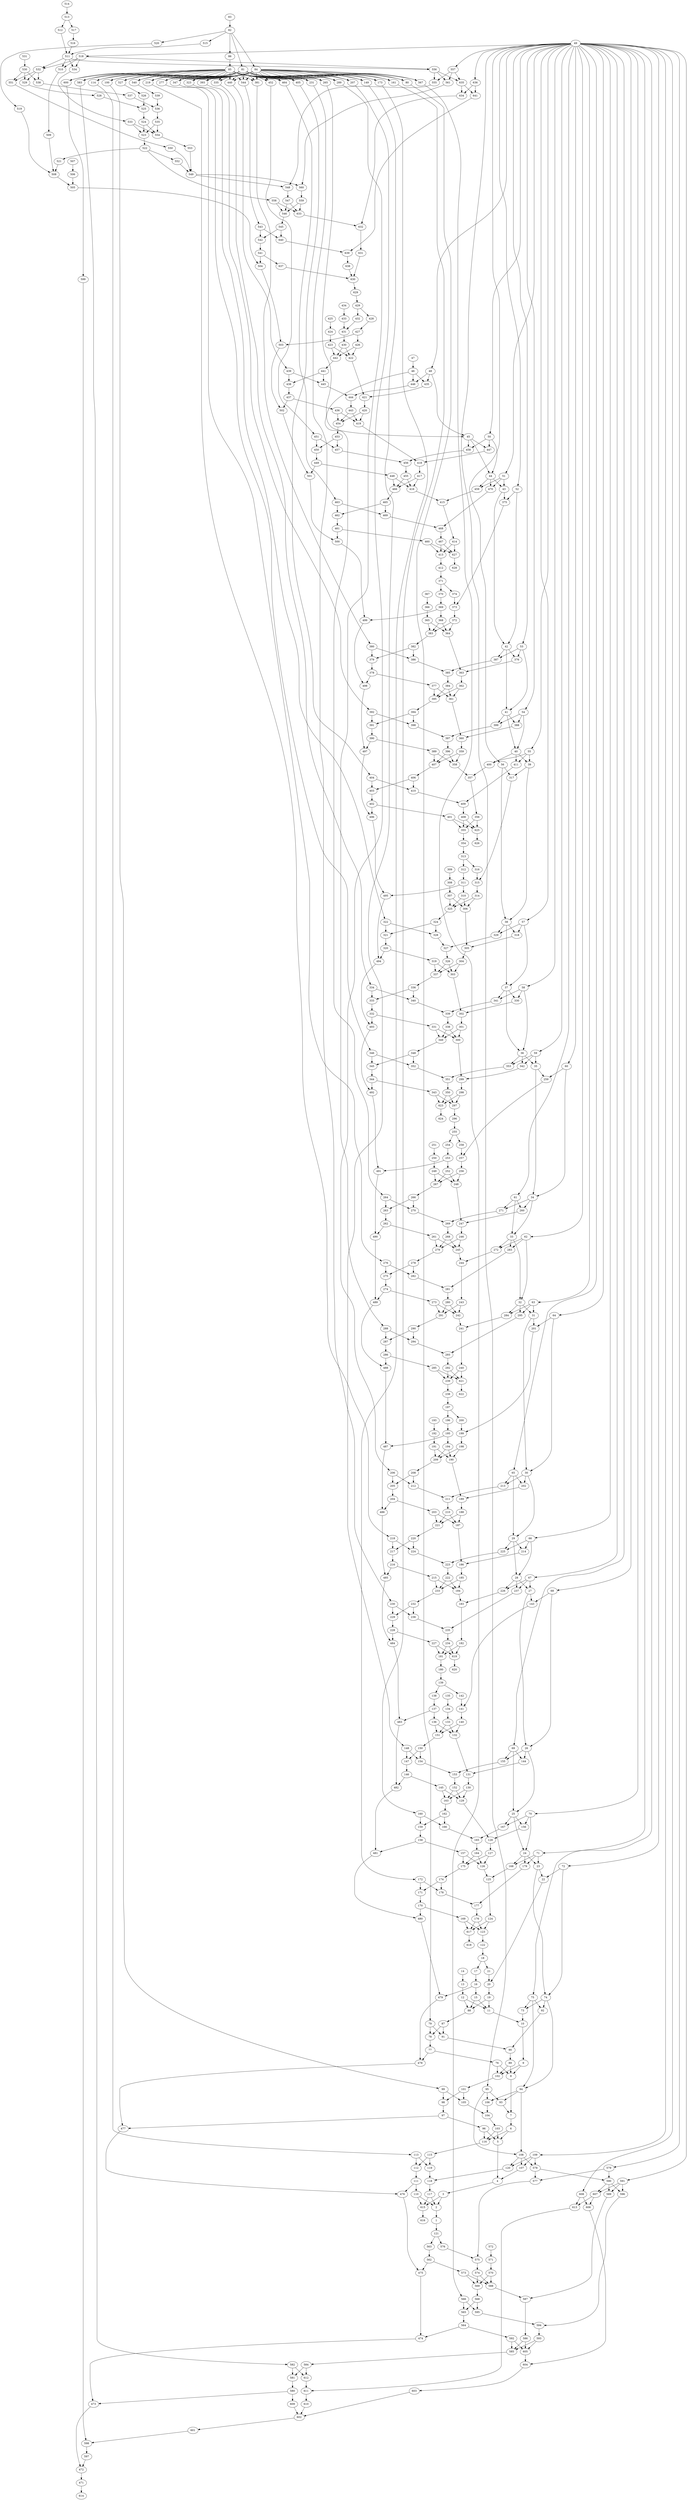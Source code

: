 digraph TimingPaths {
    1 [type="SubtractPrimitive", delay="12", info="SubtractPrimitive823(x) to SubtractPrimitive823(x-y)"];
    2 [type="Wire", delay="0", info="SelectPrimitive827(s? t:f) to SubtractPrimitive823(x)"];
    3 [type="SelectPrimitive", delay="3", info="SelectPrimitive827(f) to SelectPrimitive827(s? t:f)"];
    4 [type="Wire", delay="0", info="RotateLeftWithCarryPrimitive831(value) to SelectPrimitive827(f)"];
    5 [type="Wire", delay="0", info="SelectPrimitive808(s? t:f) to ToFixedPointPrimitive801(In)"];
    6 [type="SelectPrimitive", delay="3", info="SelectPrimitive808(f) to SelectPrimitive808(s? t:f)"];
    7 [type="Wire", delay="0", info="RotateLeftWithCarryPrimitive812(value) to SelectPrimitive808(f)"];
    8 [type="Wire", delay="0", info="SelectPrimitive789(s? t:f) to ToFixedPointPrimitive782(In)"];
    9 [type="SelectPrimitive", delay="3", info="SelectPrimitive789(f) to SelectPrimitive789(s? t:f)"];
    10 [type="Wire", delay="0", info="RotateLeftWithCarryPrimitive793(value) to SelectPrimitive789(f)"];
    11 [type="Wire", delay="0", info="SelectPrimitive770(s? t:f) to ToFixedPointPrimitive763(In)"];
    12 [type="SelectPrimitive", delay="3", info="SelectPrimitive770(f) to SelectPrimitive770(s? t:f)"];
    13 [type="Wire", delay="0", info="RotateLeftWithCarryPrimitive774(value) to SelectPrimitive770(f)"];
    14 [type="Register", size="33", info="RotateLeftWithCarryPrimitive774(value)"];
    15 [type="SelectPrimitive", delay="3", info="SelectPrimitive770(s) to SelectPrimitive770(s? t:f)"];
    16 [type="IsGreaterOrEqualTo0Primitive", delay="6", info="IsGreaterOrEqualTo0Primitive743(x) to IsGreaterOrEqualTo0Primitive743(x >= 0?)"];
    17 [type="Wire", delay="0", info="SubtractPrimitive747(x-y) to IsGreaterOrEqualTo0Primitive743(x)"];
    18 [type="Register", size="34", info="SubtractPrimitive747(x-y)"];
    19 [type="SelectPrimitive", delay="3", info="SelectPrimitive770(t) to SelectPrimitive770(s? t:f)"];
    20 [type="Wire", delay="0", info="RotateLeftWithCarryPrimitive768(value) to SelectPrimitive770(t)"];
    21 [type="Wire", delay="0", info="SubtractPrimitive747(x-y) to ToFixedPointPrimitive742(In)"];
    22 [type="Wire", delay="0", info="RotateLeftWithCarryPrimitive760(Out) to RotateLeftWithCarryPrimitive768(carry)"];
    23 [type="Wire", delay="0", info="RotateLeftWithCarryPrimitive741(value) to RotateLeftWithCarryPrimitive760(value)"];
    24 [type="Wire", delay="0", info="RotateLeftWithCarryPrimitive722(value) to RotateLeftWithCarryPrimitive741(value)"];
    25 [type="Wire", delay="0", info="RotateLeftWithCarryPrimitive703(value) to RotateLeftWithCarryPrimitive722(value)"];
    26 [type="Wire", delay="0", info="RotateLeftWithCarryPrimitive684(value) to RotateLeftWithCarryPrimitive703(value)"];
    27 [type="Wire", delay="0", info="RotateLeftWithCarryPrimitive665(value) to RotateLeftWithCarryPrimitive684(value)"];
    28 [type="Wire", delay="0", info="RotateLeftWithCarryPrimitive646(value) to RotateLeftWithCarryPrimitive665(value)"];
    29 [type="Wire", delay="0", info="RotateLeftWithCarryPrimitive627(value) to RotateLeftWithCarryPrimitive646(value)"];
    30 [type="Wire", delay="0", info="RotateLeftWithCarryPrimitive608(value) to RotateLeftWithCarryPrimitive627(value)"];
    31 [type="Wire", delay="0", info="RotateLeftWithCarryPrimitive589(value) to RotateLeftWithCarryPrimitive608(value)"];
    32 [type="Wire", delay="0", info="RotateLeftWithCarryPrimitive570(value) to RotateLeftWithCarryPrimitive589(value)"];
    33 [type="Wire", delay="0", info="RotateLeftWithCarryPrimitive551(value) to RotateLeftWithCarryPrimitive570(value)"];
    34 [type="Wire", delay="0", info="RotateLeftWithCarryPrimitive532(value) to RotateLeftWithCarryPrimitive551(value)"];
    35 [type="Wire", delay="0", info="RotateLeftWithCarryPrimitive513(value) to RotateLeftWithCarryPrimitive532(value)"];
    36 [type="Wire", delay="0", info="RotateLeftWithCarryPrimitive494(value) to RotateLeftWithCarryPrimitive513(value)"];
    37 [type="Wire", delay="0", info="RotateLeftWithCarryPrimitive475(value) to RotateLeftWithCarryPrimitive494(value)"];
    38 [type="Wire", delay="0", info="RotateLeftWithCarryPrimitive456(value) to RotateLeftWithCarryPrimitive475(value)"];
    39 [type="Wire", delay="0", info="RotateLeftWithCarryPrimitive437(value) to RotateLeftWithCarryPrimitive456(value)"];
    40 [type="Wire", delay="0", info="RotateLeftWithCarryPrimitive418(value) to RotateLeftWithCarryPrimitive437(value)"];
    41 [type="Wire", delay="0", info="RotateLeftWithCarryPrimitive399(value) to RotateLeftWithCarryPrimitive418(value)"];
    42 [type="Wire", delay="0", info="RotateLeftWithCarryPrimitive380(value) to RotateLeftWithCarryPrimitive399(value)"];
    43 [type="Wire", delay="0", info="RotateLeftWithCarryPrimitive361(value) to RotateLeftWithCarryPrimitive380(value)"];
    44 [type="Wire", delay="0", info="RotateLeftWithCarryPrimitive342(value) to RotateLeftWithCarryPrimitive361(value)"];
    45 [type="Wire", delay="0", info="RotateLeftWithCarryPrimitive323(value) to RotateLeftWithCarryPrimitive342(value)"];
    46 [type="Wire", delay="0", info="RotateLeftWithCarryPrimitive304(value) to RotateLeftWithCarryPrimitive323(value)"];
    47 [type="Register", size="34", info="RotateLeftWithCarryPrimitive304(value)"];
    48 [type="Wire", delay="0", info="Constant85(Out) to RotateLeftWithCarryPrimitive323(carry)"];
    49 [type="Constant", size="1", info="Constant85(Out)"];
    50 [type="Wire", delay="0", info="Constant85(Out) to RotateLeftWithCarryPrimitive342(carry)"];
    51 [type="Wire", delay="0", info="Constant85(Out) to RotateLeftWithCarryPrimitive361(carry)"];
    52 [type="Wire", delay="0", info="Constant85(Out) to RotateLeftWithCarryPrimitive380(carry)"];
    53 [type="Wire", delay="0", info="Constant85(Out) to RotateLeftWithCarryPrimitive399(carry)"];
    54 [type="Wire", delay="0", info="Constant85(Out) to RotateLeftWithCarryPrimitive418(carry)"];
    55 [type="Wire", delay="0", info="Constant85(Out) to RotateLeftWithCarryPrimitive437(carry)"];
    56 [type="Wire", delay="0", info="Constant85(Out) to RotateLeftWithCarryPrimitive456(carry)"];
    57 [type="Wire", delay="0", info="Constant85(Out) to RotateLeftWithCarryPrimitive475(carry)"];
    58 [type="Wire", delay="0", info="Constant85(Out) to RotateLeftWithCarryPrimitive494(carry)"];
    59 [type="Wire", delay="0", info="Constant85(Out) to RotateLeftWithCarryPrimitive513(carry)"];
    60 [type="Wire", delay="0", info="Constant85(Out) to RotateLeftWithCarryPrimitive532(carry)"];
    61 [type="Wire", delay="0", info="Constant85(Out) to RotateLeftWithCarryPrimitive551(carry)"];
    62 [type="Wire", delay="0", info="Constant85(Out) to RotateLeftWithCarryPrimitive570(carry)"];
    63 [type="Wire", delay="0", info="Constant85(Out) to RotateLeftWithCarryPrimitive589(carry)"];
    64 [type="Wire", delay="0", info="Constant85(Out) to RotateLeftWithCarryPrimitive608(carry)"];
    65 [type="Wire", delay="0", info="Constant85(Out) to RotateLeftWithCarryPrimitive627(carry)"];
    66 [type="Wire", delay="0", info="Constant85(Out) to RotateLeftWithCarryPrimitive646(carry)"];
    67 [type="Wire", delay="0", info="Constant85(Out) to RotateLeftWithCarryPrimitive665(carry)"];
    68 [type="Wire", delay="0", info="Constant85(Out) to RotateLeftWithCarryPrimitive684(carry)"];
    69 [type="Wire", delay="0", info="Constant85(Out) to RotateLeftWithCarryPrimitive703(carry)"];
    70 [type="Wire", delay="0", info="Constant85(Out) to RotateLeftWithCarryPrimitive722(carry)"];
    71 [type="Wire", delay="0", info="Constant85(Out) to RotateLeftWithCarryPrimitive741(carry)"];
    72 [type="Wire", delay="0", info="Constant85(Out) to RotateLeftWithCarryPrimitive760(carry)"];
    73 [type="Wire", delay="0", info="RotateLeftWithCarryPrimitive779(Out) to RotateLeftWithCarryPrimitive793(carry)"];
    74 [type="Wire", delay="0", info="RotateLeftWithCarryPrimitive760(value) to RotateLeftWithCarryPrimitive779(value)"];
    75 [type="Wire", delay="0", info="Constant85(Out) to RotateLeftWithCarryPrimitive779(carry)"];
    76 [type="SelectPrimitive", delay="3", info="SelectPrimitive789(s) to SelectPrimitive789(s? t:f)"];
    77 [type="IsGreaterOrEqualTo0Primitive", delay="6", info="IsGreaterOrEqualTo0Primitive762(x) to IsGreaterOrEqualTo0Primitive762(x >= 0?)"];
    78 [type="Wire", delay="0", info="SubtractPrimitive766(x-y) to IsGreaterOrEqualTo0Primitive762(x)"];
    79 [type="SubtractPrimitive", delay="12", info="SubtractPrimitive766(y) to SubtractPrimitive766(x-y)"];
    80 [type="Wire", delay="0", info="SelectPrimitive77(s? t:f) to ToFixedPointPrimitive1023(In)"];
    81 [type="SelectPrimitive", delay="3", info="SelectPrimitive77(f) to SelectPrimitive77(s? t:f)"];
    82 [type="Wire", delay="0", info="DataAccessor5(InputFifo) to DataAccessor5(y)"];
    83 [type="PipeLine", size="32", info="DataAccessor5(InputFifo)"];
    84 [type="SelectPrimitive", delay="3", info="SelectPrimitive77(s) to SelectPrimitive77(s? t:f)"];
    85 [type="SelectPrimitive", delay="3", info="SelectPrimitive77(t) to SelectPrimitive77(s? t:f)"];
    86 [type="NegatePrimitive", delay="9", info="NegatePrimitive75(x) to NegatePrimitive75(-x)"];
    87 [type="SubtractPrimitive", delay="12", info="SubtractPrimitive766(x) to SubtractPrimitive766(x-y)"];
    88 [type="Wire", delay="0", info="SelectPrimitive770(s? t:f) to SubtractPrimitive766(x)"];
    89 [type="SelectPrimitive", delay="3", info="SelectPrimitive789(t) to SelectPrimitive789(s? t:f)"];
    90 [type="Wire", delay="0", info="RotateLeftWithCarryPrimitive787(value) to SelectPrimitive789(t)"];
    91 [type="Wire", delay="0", info="SubtractPrimitive766(x-y) to ToFixedPointPrimitive761(In)"];
    92 [type="Wire", delay="0", info="RotateLeftWithCarryPrimitive779(Out) to RotateLeftWithCarryPrimitive787(carry)"];
    93 [type="Wire", delay="0", info="RotateLeftWithCarryPrimitive798(Out) to RotateLeftWithCarryPrimitive812(carry)"];
    94 [type="Wire", delay="0", info="RotateLeftWithCarryPrimitive779(value) to RotateLeftWithCarryPrimitive798(value)"];
    95 [type="Wire", delay="0", info="Constant85(Out) to RotateLeftWithCarryPrimitive798(carry)"];
    96 [type="SelectPrimitive", delay="3", info="SelectPrimitive808(s) to SelectPrimitive808(s? t:f)"];
    97 [type="IsGreaterOrEqualTo0Primitive", delay="6", info="IsGreaterOrEqualTo0Primitive781(x) to IsGreaterOrEqualTo0Primitive781(x >= 0?)"];
    98 [type="Wire", delay="0", info="SubtractPrimitive785(x-y) to IsGreaterOrEqualTo0Primitive781(x)"];
    99 [type="SubtractPrimitive", delay="12", info="SubtractPrimitive785(y) to SubtractPrimitive785(x-y)"];
    100 [type="Wire", delay="0", info="SelectPrimitive77(s? t:f) to ToFixedPointPrimitive1027(In)"];
    101 [type="SubtractPrimitive", delay="12", info="SubtractPrimitive785(x) to SubtractPrimitive785(x-y)"];
    102 [type="Wire", delay="0", info="SelectPrimitive789(s? t:f) to SubtractPrimitive785(x)"];
    103 [type="SelectPrimitive", delay="3", info="SelectPrimitive808(t) to SelectPrimitive808(s? t:f)"];
    104 [type="Wire", delay="0", info="RotateLeftWithCarryPrimitive806(value) to SelectPrimitive808(t)"];
    105 [type="Wire", delay="0", info="SubtractPrimitive785(x-y) to ToFixedPointPrimitive780(In)"];
    106 [type="Wire", delay="0", info="RotateLeftWithCarryPrimitive798(Out) to RotateLeftWithCarryPrimitive806(carry)"];
    107 [type="Wire", delay="0", info="RotateLeftWithCarryPrimitive817(Out) to RotateLeftWithCarryPrimitive831(carry)"];
    108 [type="Wire", delay="0", info="RotateLeftWithCarryPrimitive798(value) to RotateLeftWithCarryPrimitive817(value)"];
    109 [type="Wire", delay="0", info="Constant85(Out) to RotateLeftWithCarryPrimitive817(carry)"];
    110 [type="SelectPrimitive", delay="3", info="SelectPrimitive827(s) to SelectPrimitive827(s? t:f)"];
    111 [type="IsGreaterOrEqualTo0Primitive", delay="6", info="IsGreaterOrEqualTo0Primitive800(x) to IsGreaterOrEqualTo0Primitive800(x >= 0?)"];
    112 [type="Wire", delay="0", info="SubtractPrimitive804(x-y) to IsGreaterOrEqualTo0Primitive800(x)"];
    113 [type="SubtractPrimitive", delay="12", info="SubtractPrimitive804(y) to SubtractPrimitive804(x-y)"];
    114 [type="Wire", delay="0", info="SelectPrimitive77(s? t:f) to ToFixedPointPrimitive1031(In)"];
    115 [type="SubtractPrimitive", delay="12", info="SubtractPrimitive804(x) to SubtractPrimitive804(x-y)"];
    116 [type="Wire", delay="0", info="SelectPrimitive808(s? t:f) to SubtractPrimitive804(x)"];
    117 [type="SelectPrimitive", delay="3", info="SelectPrimitive827(t) to SelectPrimitive827(s? t:f)"];
    118 [type="Wire", delay="0", info="RotateLeftWithCarryPrimitive825(value) to SelectPrimitive827(t)"];
    119 [type="Wire", delay="0", info="SubtractPrimitive804(x-y) to ToFixedPointPrimitive799(In)"];
    120 [type="Wire", delay="0", info="RotateLeftWithCarryPrimitive817(Out) to RotateLeftWithCarryPrimitive825(carry)"];
    121 [type="Register", size="34", info="SubtractPrimitive823(x-y)"];
    122 [type="SubtractPrimitive", delay="12", info="SubtractPrimitive747(x) to SubtractPrimitive747(x-y)"];
    123 [type="Wire", delay="0", info="SelectPrimitive751(s? t:f) to SubtractPrimitive747(x)"];
    124 [type="SelectPrimitive", delay="3", info="SelectPrimitive751(f) to SelectPrimitive751(s? t:f)"];
    125 [type="Wire", delay="0", info="RotateLeftWithCarryPrimitive755(value) to SelectPrimitive751(f)"];
    126 [type="Wire", delay="0", info="SelectPrimitive732(s? t:f) to ToFixedPointPrimitive725(In)"];
    127 [type="SelectPrimitive", delay="3", info="SelectPrimitive732(f) to SelectPrimitive732(s? t:f)"];
    128 [type="Wire", delay="0", info="RotateLeftWithCarryPrimitive736(value) to SelectPrimitive732(f)"];
    129 [type="Wire", delay="0", info="SelectPrimitive713(s? t:f) to ToFixedPointPrimitive706(In)"];
    130 [type="SelectPrimitive", delay="3", info="SelectPrimitive713(f) to SelectPrimitive713(s? t:f)"];
    131 [type="Wire", delay="0", info="RotateLeftWithCarryPrimitive717(value) to SelectPrimitive713(f)"];
    132 [type="Wire", delay="0", info="SelectPrimitive694(s? t:f) to ToFixedPointPrimitive687(In)"];
    133 [type="SelectPrimitive", delay="3", info="SelectPrimitive694(f) to SelectPrimitive694(s? t:f)"];
    134 [type="Wire", delay="0", info="RotateLeftWithCarryPrimitive698(value) to SelectPrimitive694(f)"];
    135 [type="Register", size="33", info="RotateLeftWithCarryPrimitive698(value)"];
    136 [type="SelectPrimitive", delay="3", info="SelectPrimitive694(s) to SelectPrimitive694(s? t:f)"];
    137 [type="IsGreaterOrEqualTo0Primitive", delay="6", info="IsGreaterOrEqualTo0Primitive667(x) to IsGreaterOrEqualTo0Primitive667(x >= 0?)"];
    138 [type="Wire", delay="0", info="SubtractPrimitive671(x-y) to IsGreaterOrEqualTo0Primitive667(x)"];
    139 [type="Register", size="34", info="SubtractPrimitive671(x-y)"];
    140 [type="SelectPrimitive", delay="3", info="SelectPrimitive694(t) to SelectPrimitive694(s? t:f)"];
    141 [type="Wire", delay="0", info="RotateLeftWithCarryPrimitive692(value) to SelectPrimitive694(t)"];
    142 [type="Wire", delay="0", info="SubtractPrimitive671(x-y) to ToFixedPointPrimitive666(In)"];
    143 [type="Wire", delay="0", info="RotateLeftWithCarryPrimitive684(Out) to RotateLeftWithCarryPrimitive692(carry)"];
    144 [type="Wire", delay="0", info="RotateLeftWithCarryPrimitive703(Out) to RotateLeftWithCarryPrimitive717(carry)"];
    145 [type="SelectPrimitive", delay="3", info="SelectPrimitive713(s) to SelectPrimitive713(s? t:f)"];
    146 [type="IsGreaterOrEqualTo0Primitive", delay="6", info="IsGreaterOrEqualTo0Primitive686(x) to IsGreaterOrEqualTo0Primitive686(x >= 0?)"];
    147 [type="Wire", delay="0", info="SubtractPrimitive690(x-y) to IsGreaterOrEqualTo0Primitive686(x)"];
    148 [type="SubtractPrimitive", delay="12", info="SubtractPrimitive690(y) to SubtractPrimitive690(x-y)"];
    149 [type="Wire", delay="0", info="SelectPrimitive77(s? t:f) to ToFixedPointPrimitive1007(In)"];
    150 [type="SubtractPrimitive", delay="12", info="SubtractPrimitive690(x) to SubtractPrimitive690(x-y)"];
    151 [type="Wire", delay="0", info="SelectPrimitive694(s? t:f) to SubtractPrimitive690(x)"];
    152 [type="SelectPrimitive", delay="3", info="SelectPrimitive713(t) to SelectPrimitive713(s? t:f)"];
    153 [type="Wire", delay="0", info="RotateLeftWithCarryPrimitive711(value) to SelectPrimitive713(t)"];
    154 [type="Wire", delay="0", info="SubtractPrimitive690(x-y) to ToFixedPointPrimitive685(In)"];
    155 [type="Wire", delay="0", info="RotateLeftWithCarryPrimitive703(Out) to RotateLeftWithCarryPrimitive711(carry)"];
    156 [type="Wire", delay="0", info="RotateLeftWithCarryPrimitive722(Out) to RotateLeftWithCarryPrimitive736(carry)"];
    157 [type="SelectPrimitive", delay="3", info="SelectPrimitive732(s) to SelectPrimitive732(s? t:f)"];
    158 [type="IsGreaterOrEqualTo0Primitive", delay="6", info="IsGreaterOrEqualTo0Primitive705(x) to IsGreaterOrEqualTo0Primitive705(x >= 0?)"];
    159 [type="Wire", delay="0", info="SubtractPrimitive709(x-y) to IsGreaterOrEqualTo0Primitive705(x)"];
    160 [type="SubtractPrimitive", delay="12", info="SubtractPrimitive709(y) to SubtractPrimitive709(x-y)"];
    161 [type="Wire", delay="0", info="SelectPrimitive77(s? t:f) to ToFixedPointPrimitive1011(In)"];
    162 [type="SubtractPrimitive", delay="12", info="SubtractPrimitive709(x) to SubtractPrimitive709(x-y)"];
    163 [type="Wire", delay="0", info="SelectPrimitive713(s? t:f) to SubtractPrimitive709(x)"];
    164 [type="SelectPrimitive", delay="3", info="SelectPrimitive732(t) to SelectPrimitive732(s? t:f)"];
    165 [type="Wire", delay="0", info="RotateLeftWithCarryPrimitive730(value) to SelectPrimitive732(t)"];
    166 [type="Wire", delay="0", info="SubtractPrimitive709(x-y) to ToFixedPointPrimitive704(In)"];
    167 [type="Wire", delay="0", info="RotateLeftWithCarryPrimitive722(Out) to RotateLeftWithCarryPrimitive730(carry)"];
    168 [type="Wire", delay="0", info="RotateLeftWithCarryPrimitive741(Out) to RotateLeftWithCarryPrimitive755(carry)"];
    169 [type="SelectPrimitive", delay="3", info="SelectPrimitive751(s) to SelectPrimitive751(s? t:f)"];
    170 [type="IsGreaterOrEqualTo0Primitive", delay="6", info="IsGreaterOrEqualTo0Primitive724(x) to IsGreaterOrEqualTo0Primitive724(x >= 0?)"];
    171 [type="Wire", delay="0", info="SubtractPrimitive728(x-y) to IsGreaterOrEqualTo0Primitive724(x)"];
    172 [type="SubtractPrimitive", delay="12", info="SubtractPrimitive728(y) to SubtractPrimitive728(x-y)"];
    173 [type="Wire", delay="0", info="SelectPrimitive77(s? t:f) to ToFixedPointPrimitive1015(In)"];
    174 [type="SubtractPrimitive", delay="12", info="SubtractPrimitive728(x) to SubtractPrimitive728(x-y)"];
    175 [type="Wire", delay="0", info="SelectPrimitive732(s? t:f) to SubtractPrimitive728(x)"];
    176 [type="SelectPrimitive", delay="3", info="SelectPrimitive751(t) to SelectPrimitive751(s? t:f)"];
    177 [type="Wire", delay="0", info="RotateLeftWithCarryPrimitive749(value) to SelectPrimitive751(t)"];
    178 [type="Wire", delay="0", info="SubtractPrimitive728(x-y) to ToFixedPointPrimitive723(In)"];
    179 [type="Wire", delay="0", info="RotateLeftWithCarryPrimitive741(Out) to RotateLeftWithCarryPrimitive749(carry)"];
    180 [type="SubtractPrimitive", delay="12", info="SubtractPrimitive671(x) to SubtractPrimitive671(x-y)"];
    181 [type="Wire", delay="0", info="SelectPrimitive675(s? t:f) to SubtractPrimitive671(x)"];
    182 [type="SelectPrimitive", delay="3", info="SelectPrimitive675(f) to SelectPrimitive675(s? t:f)"];
    183 [type="Wire", delay="0", info="RotateLeftWithCarryPrimitive679(value) to SelectPrimitive675(f)"];
    184 [type="Wire", delay="0", info="SelectPrimitive656(s? t:f) to ToFixedPointPrimitive649(In)"];
    185 [type="SelectPrimitive", delay="3", info="SelectPrimitive656(f) to SelectPrimitive656(s? t:f)"];
    186 [type="Wire", delay="0", info="RotateLeftWithCarryPrimitive660(value) to SelectPrimitive656(f)"];
    187 [type="Wire", delay="0", info="SelectPrimitive637(s? t:f) to ToFixedPointPrimitive630(In)"];
    188 [type="SelectPrimitive", delay="3", info="SelectPrimitive637(f) to SelectPrimitive637(s? t:f)"];
    189 [type="Wire", delay="0", info="RotateLeftWithCarryPrimitive641(value) to SelectPrimitive637(f)"];
    190 [type="Wire", delay="0", info="SelectPrimitive618(s? t:f) to ToFixedPointPrimitive611(In)"];
    191 [type="SelectPrimitive", delay="3", info="SelectPrimitive618(f) to SelectPrimitive618(s? t:f)"];
    192 [type="Wire", delay="0", info="RotateLeftWithCarryPrimitive622(value) to SelectPrimitive618(f)"];
    193 [type="Register", size="33", info="RotateLeftWithCarryPrimitive622(value)"];
    194 [type="SelectPrimitive", delay="3", info="SelectPrimitive618(s) to SelectPrimitive618(s? t:f)"];
    195 [type="IsGreaterOrEqualTo0Primitive", delay="6", info="IsGreaterOrEqualTo0Primitive591(x) to IsGreaterOrEqualTo0Primitive591(x >= 0?)"];
    196 [type="Wire", delay="0", info="SubtractPrimitive595(x-y) to IsGreaterOrEqualTo0Primitive591(x)"];
    197 [type="Register", size="34", info="SubtractPrimitive595(x-y)"];
    198 [type="SelectPrimitive", delay="3", info="SelectPrimitive618(t) to SelectPrimitive618(s? t:f)"];
    199 [type="Wire", delay="0", info="RotateLeftWithCarryPrimitive616(value) to SelectPrimitive618(t)"];
    200 [type="Wire", delay="0", info="SubtractPrimitive595(x-y) to ToFixedPointPrimitive590(In)"];
    201 [type="Wire", delay="0", info="RotateLeftWithCarryPrimitive608(Out) to RotateLeftWithCarryPrimitive616(carry)"];
    202 [type="Wire", delay="0", info="RotateLeftWithCarryPrimitive627(Out) to RotateLeftWithCarryPrimitive641(carry)"];
    203 [type="SelectPrimitive", delay="3", info="SelectPrimitive637(s) to SelectPrimitive637(s? t:f)"];
    204 [type="IsGreaterOrEqualTo0Primitive", delay="6", info="IsGreaterOrEqualTo0Primitive610(x) to IsGreaterOrEqualTo0Primitive610(x >= 0?)"];
    205 [type="Wire", delay="0", info="SubtractPrimitive614(x-y) to IsGreaterOrEqualTo0Primitive610(x)"];
    206 [type="SubtractPrimitive", delay="12", info="SubtractPrimitive614(y) to SubtractPrimitive614(x-y)"];
    207 [type="Wire", delay="0", info="SelectPrimitive77(s? t:f) to ToFixedPointPrimitive991(In)"];
    208 [type="SubtractPrimitive", delay="12", info="SubtractPrimitive614(x) to SubtractPrimitive614(x-y)"];
    209 [type="Wire", delay="0", info="SelectPrimitive618(s? t:f) to SubtractPrimitive614(x)"];
    210 [type="SelectPrimitive", delay="3", info="SelectPrimitive637(t) to SelectPrimitive637(s? t:f)"];
    211 [type="Wire", delay="0", info="RotateLeftWithCarryPrimitive635(value) to SelectPrimitive637(t)"];
    212 [type="Wire", delay="0", info="SubtractPrimitive614(x-y) to ToFixedPointPrimitive609(In)"];
    213 [type="Wire", delay="0", info="RotateLeftWithCarryPrimitive627(Out) to RotateLeftWithCarryPrimitive635(carry)"];
    214 [type="Wire", delay="0", info="RotateLeftWithCarryPrimitive646(Out) to RotateLeftWithCarryPrimitive660(carry)"];
    215 [type="SelectPrimitive", delay="3", info="SelectPrimitive656(s) to SelectPrimitive656(s? t:f)"];
    216 [type="IsGreaterOrEqualTo0Primitive", delay="6", info="IsGreaterOrEqualTo0Primitive629(x) to IsGreaterOrEqualTo0Primitive629(x >= 0?)"];
    217 [type="Wire", delay="0", info="SubtractPrimitive633(x-y) to IsGreaterOrEqualTo0Primitive629(x)"];
    218 [type="SubtractPrimitive", delay="12", info="SubtractPrimitive633(y) to SubtractPrimitive633(x-y)"];
    219 [type="Wire", delay="0", info="SelectPrimitive77(s? t:f) to ToFixedPointPrimitive995(In)"];
    220 [type="SubtractPrimitive", delay="12", info="SubtractPrimitive633(x) to SubtractPrimitive633(x-y)"];
    221 [type="Wire", delay="0", info="SelectPrimitive637(s? t:f) to SubtractPrimitive633(x)"];
    222 [type="SelectPrimitive", delay="3", info="SelectPrimitive656(t) to SelectPrimitive656(s? t:f)"];
    223 [type="Wire", delay="0", info="RotateLeftWithCarryPrimitive654(value) to SelectPrimitive656(t)"];
    224 [type="Wire", delay="0", info="SubtractPrimitive633(x-y) to ToFixedPointPrimitive628(In)"];
    225 [type="Wire", delay="0", info="RotateLeftWithCarryPrimitive646(Out) to RotateLeftWithCarryPrimitive654(carry)"];
    226 [type="Wire", delay="0", info="RotateLeftWithCarryPrimitive665(Out) to RotateLeftWithCarryPrimitive679(carry)"];
    227 [type="SelectPrimitive", delay="3", info="SelectPrimitive675(s) to SelectPrimitive675(s? t:f)"];
    228 [type="IsGreaterOrEqualTo0Primitive", delay="6", info="IsGreaterOrEqualTo0Primitive648(x) to IsGreaterOrEqualTo0Primitive648(x >= 0?)"];
    229 [type="Wire", delay="0", info="SubtractPrimitive652(x-y) to IsGreaterOrEqualTo0Primitive648(x)"];
    230 [type="SubtractPrimitive", delay="12", info="SubtractPrimitive652(y) to SubtractPrimitive652(x-y)"];
    231 [type="Wire", delay="0", info="SelectPrimitive77(s? t:f) to ToFixedPointPrimitive999(In)"];
    232 [type="SubtractPrimitive", delay="12", info="SubtractPrimitive652(x) to SubtractPrimitive652(x-y)"];
    233 [type="Wire", delay="0", info="SelectPrimitive656(s? t:f) to SubtractPrimitive652(x)"];
    234 [type="SelectPrimitive", delay="3", info="SelectPrimitive675(t) to SelectPrimitive675(s? t:f)"];
    235 [type="Wire", delay="0", info="RotateLeftWithCarryPrimitive673(value) to SelectPrimitive675(t)"];
    236 [type="Wire", delay="0", info="SubtractPrimitive652(x-y) to ToFixedPointPrimitive647(In)"];
    237 [type="Wire", delay="0", info="RotateLeftWithCarryPrimitive665(Out) to RotateLeftWithCarryPrimitive673(carry)"];
    238 [type="SubtractPrimitive", delay="12", info="SubtractPrimitive595(x) to SubtractPrimitive595(x-y)"];
    239 [type="Wire", delay="0", info="SelectPrimitive599(s? t:f) to SubtractPrimitive595(x)"];
    240 [type="SelectPrimitive", delay="3", info="SelectPrimitive599(f) to SelectPrimitive599(s? t:f)"];
    241 [type="Wire", delay="0", info="RotateLeftWithCarryPrimitive603(value) to SelectPrimitive599(f)"];
    242 [type="Wire", delay="0", info="SelectPrimitive580(s? t:f) to ToFixedPointPrimitive573(In)"];
    243 [type="SelectPrimitive", delay="3", info="SelectPrimitive580(f) to SelectPrimitive580(s? t:f)"];
    244 [type="Wire", delay="0", info="RotateLeftWithCarryPrimitive584(value) to SelectPrimitive580(f)"];
    245 [type="Wire", delay="0", info="SelectPrimitive561(s? t:f) to ToFixedPointPrimitive554(In)"];
    246 [type="SelectPrimitive", delay="3", info="SelectPrimitive561(f) to SelectPrimitive561(s? t:f)"];
    247 [type="Wire", delay="0", info="RotateLeftWithCarryPrimitive565(value) to SelectPrimitive561(f)"];
    248 [type="Wire", delay="0", info="SelectPrimitive542(s? t:f) to ToFixedPointPrimitive535(In)"];
    249 [type="SelectPrimitive", delay="3", info="SelectPrimitive542(f) to SelectPrimitive542(s? t:f)"];
    250 [type="Wire", delay="0", info="RotateLeftWithCarryPrimitive546(value) to SelectPrimitive542(f)"];
    251 [type="Register", size="33", info="RotateLeftWithCarryPrimitive546(value)"];
    252 [type="SelectPrimitive", delay="3", info="SelectPrimitive542(s) to SelectPrimitive542(s? t:f)"];
    253 [type="IsGreaterOrEqualTo0Primitive", delay="6", info="IsGreaterOrEqualTo0Primitive515(x) to IsGreaterOrEqualTo0Primitive515(x >= 0?)"];
    254 [type="Wire", delay="0", info="SubtractPrimitive519(x-y) to IsGreaterOrEqualTo0Primitive515(x)"];
    255 [type="Register", size="34", info="SubtractPrimitive519(x-y)"];
    256 [type="SelectPrimitive", delay="3", info="SelectPrimitive542(t) to SelectPrimitive542(s? t:f)"];
    257 [type="Wire", delay="0", info="RotateLeftWithCarryPrimitive540(value) to SelectPrimitive542(t)"];
    258 [type="Wire", delay="0", info="SubtractPrimitive519(x-y) to ToFixedPointPrimitive514(In)"];
    259 [type="Wire", delay="0", info="RotateLeftWithCarryPrimitive532(Out) to RotateLeftWithCarryPrimitive540(carry)"];
    260 [type="Wire", delay="0", info="RotateLeftWithCarryPrimitive551(Out) to RotateLeftWithCarryPrimitive565(carry)"];
    261 [type="SelectPrimitive", delay="3", info="SelectPrimitive561(s) to SelectPrimitive561(s? t:f)"];
    262 [type="IsGreaterOrEqualTo0Primitive", delay="6", info="IsGreaterOrEqualTo0Primitive534(x) to IsGreaterOrEqualTo0Primitive534(x >= 0?)"];
    263 [type="Wire", delay="0", info="SubtractPrimitive538(x-y) to IsGreaterOrEqualTo0Primitive534(x)"];
    264 [type="SubtractPrimitive", delay="12", info="SubtractPrimitive538(y) to SubtractPrimitive538(x-y)"];
    265 [type="Wire", delay="0", info="SelectPrimitive77(s? t:f) to ToFixedPointPrimitive975(In)"];
    266 [type="SubtractPrimitive", delay="12", info="SubtractPrimitive538(x) to SubtractPrimitive538(x-y)"];
    267 [type="Wire", delay="0", info="SelectPrimitive542(s? t:f) to SubtractPrimitive538(x)"];
    268 [type="SelectPrimitive", delay="3", info="SelectPrimitive561(t) to SelectPrimitive561(s? t:f)"];
    269 [type="Wire", delay="0", info="RotateLeftWithCarryPrimitive559(value) to SelectPrimitive561(t)"];
    270 [type="Wire", delay="0", info="SubtractPrimitive538(x-y) to ToFixedPointPrimitive533(In)"];
    271 [type="Wire", delay="0", info="RotateLeftWithCarryPrimitive551(Out) to RotateLeftWithCarryPrimitive559(carry)"];
    272 [type="Wire", delay="0", info="RotateLeftWithCarryPrimitive570(Out) to RotateLeftWithCarryPrimitive584(carry)"];
    273 [type="SelectPrimitive", delay="3", info="SelectPrimitive580(s) to SelectPrimitive580(s? t:f)"];
    274 [type="IsGreaterOrEqualTo0Primitive", delay="6", info="IsGreaterOrEqualTo0Primitive553(x) to IsGreaterOrEqualTo0Primitive553(x >= 0?)"];
    275 [type="Wire", delay="0", info="SubtractPrimitive557(x-y) to IsGreaterOrEqualTo0Primitive553(x)"];
    276 [type="SubtractPrimitive", delay="12", info="SubtractPrimitive557(y) to SubtractPrimitive557(x-y)"];
    277 [type="Wire", delay="0", info="SelectPrimitive77(s? t:f) to ToFixedPointPrimitive979(In)"];
    278 [type="SubtractPrimitive", delay="12", info="SubtractPrimitive557(x) to SubtractPrimitive557(x-y)"];
    279 [type="Wire", delay="0", info="SelectPrimitive561(s? t:f) to SubtractPrimitive557(x)"];
    280 [type="SelectPrimitive", delay="3", info="SelectPrimitive580(t) to SelectPrimitive580(s? t:f)"];
    281 [type="Wire", delay="0", info="RotateLeftWithCarryPrimitive578(value) to SelectPrimitive580(t)"];
    282 [type="Wire", delay="0", info="SubtractPrimitive557(x-y) to ToFixedPointPrimitive552(In)"];
    283 [type="Wire", delay="0", info="RotateLeftWithCarryPrimitive570(Out) to RotateLeftWithCarryPrimitive578(carry)"];
    284 [type="Wire", delay="0", info="RotateLeftWithCarryPrimitive589(Out) to RotateLeftWithCarryPrimitive603(carry)"];
    285 [type="SelectPrimitive", delay="3", info="SelectPrimitive599(s) to SelectPrimitive599(s? t:f)"];
    286 [type="IsGreaterOrEqualTo0Primitive", delay="6", info="IsGreaterOrEqualTo0Primitive572(x) to IsGreaterOrEqualTo0Primitive572(x >= 0?)"];
    287 [type="Wire", delay="0", info="SubtractPrimitive576(x-y) to IsGreaterOrEqualTo0Primitive572(x)"];
    288 [type="SubtractPrimitive", delay="12", info="SubtractPrimitive576(y) to SubtractPrimitive576(x-y)"];
    289 [type="Wire", delay="0", info="SelectPrimitive77(s? t:f) to ToFixedPointPrimitive983(In)"];
    290 [type="SubtractPrimitive", delay="12", info="SubtractPrimitive576(x) to SubtractPrimitive576(x-y)"];
    291 [type="Wire", delay="0", info="SelectPrimitive580(s? t:f) to SubtractPrimitive576(x)"];
    292 [type="SelectPrimitive", delay="3", info="SelectPrimitive599(t) to SelectPrimitive599(s? t:f)"];
    293 [type="Wire", delay="0", info="RotateLeftWithCarryPrimitive597(value) to SelectPrimitive599(t)"];
    294 [type="Wire", delay="0", info="SubtractPrimitive576(x-y) to ToFixedPointPrimitive571(In)"];
    295 [type="Wire", delay="0", info="RotateLeftWithCarryPrimitive589(Out) to RotateLeftWithCarryPrimitive597(carry)"];
    296 [type="SubtractPrimitive", delay="12", info="SubtractPrimitive519(x) to SubtractPrimitive519(x-y)"];
    297 [type="Wire", delay="0", info="SelectPrimitive523(s? t:f) to SubtractPrimitive519(x)"];
    298 [type="SelectPrimitive", delay="3", info="SelectPrimitive523(f) to SelectPrimitive523(s? t:f)"];
    299 [type="Wire", delay="0", info="RotateLeftWithCarryPrimitive527(value) to SelectPrimitive523(f)"];
    300 [type="Wire", delay="0", info="SelectPrimitive504(s? t:f) to ToFixedPointPrimitive497(In)"];
    301 [type="SelectPrimitive", delay="3", info="SelectPrimitive504(f) to SelectPrimitive504(s? t:f)"];
    302 [type="Wire", delay="0", info="RotateLeftWithCarryPrimitive508(value) to SelectPrimitive504(f)"];
    303 [type="Wire", delay="0", info="SelectPrimitive485(s? t:f) to ToFixedPointPrimitive478(In)"];
    304 [type="SelectPrimitive", delay="3", info="SelectPrimitive485(f) to SelectPrimitive485(s? t:f)"];
    305 [type="Wire", delay="0", info="RotateLeftWithCarryPrimitive489(value) to SelectPrimitive485(f)"];
    306 [type="Wire", delay="0", info="SelectPrimitive466(s? t:f) to ToFixedPointPrimitive459(In)"];
    307 [type="SelectPrimitive", delay="3", info="SelectPrimitive466(f) to SelectPrimitive466(s? t:f)"];
    308 [type="Wire", delay="0", info="RotateLeftWithCarryPrimitive470(value) to SelectPrimitive466(f)"];
    309 [type="Register", size="33", info="RotateLeftWithCarryPrimitive470(value)"];
    310 [type="SelectPrimitive", delay="3", info="SelectPrimitive466(s) to SelectPrimitive466(s? t:f)"];
    311 [type="IsGreaterOrEqualTo0Primitive", delay="6", info="IsGreaterOrEqualTo0Primitive439(x) to IsGreaterOrEqualTo0Primitive439(x >= 0?)"];
    312 [type="Wire", delay="0", info="SubtractPrimitive443(x-y) to IsGreaterOrEqualTo0Primitive439(x)"];
    313 [type="Register", size="34", info="SubtractPrimitive443(x-y)"];
    314 [type="SelectPrimitive", delay="3", info="SelectPrimitive466(t) to SelectPrimitive466(s? t:f)"];
    315 [type="Wire", delay="0", info="RotateLeftWithCarryPrimitive464(value) to SelectPrimitive466(t)"];
    316 [type="Wire", delay="0", info="SubtractPrimitive443(x-y) to ToFixedPointPrimitive438(In)"];
    317 [type="Wire", delay="0", info="RotateLeftWithCarryPrimitive456(Out) to RotateLeftWithCarryPrimitive464(carry)"];
    318 [type="Wire", delay="0", info="RotateLeftWithCarryPrimitive475(Out) to RotateLeftWithCarryPrimitive489(carry)"];
    319 [type="SelectPrimitive", delay="3", info="SelectPrimitive485(s) to SelectPrimitive485(s? t:f)"];
    320 [type="IsGreaterOrEqualTo0Primitive", delay="6", info="IsGreaterOrEqualTo0Primitive458(x) to IsGreaterOrEqualTo0Primitive458(x >= 0?)"];
    321 [type="Wire", delay="0", info="SubtractPrimitive462(x-y) to IsGreaterOrEqualTo0Primitive458(x)"];
    322 [type="SubtractPrimitive", delay="12", info="SubtractPrimitive462(y) to SubtractPrimitive462(x-y)"];
    323 [type="Wire", delay="0", info="SelectPrimitive77(s? t:f) to ToFixedPointPrimitive959(In)"];
    324 [type="SubtractPrimitive", delay="12", info="SubtractPrimitive462(x) to SubtractPrimitive462(x-y)"];
    325 [type="Wire", delay="0", info="SelectPrimitive466(s? t:f) to SubtractPrimitive462(x)"];
    326 [type="SelectPrimitive", delay="3", info="SelectPrimitive485(t) to SelectPrimitive485(s? t:f)"];
    327 [type="Wire", delay="0", info="RotateLeftWithCarryPrimitive483(value) to SelectPrimitive485(t)"];
    328 [type="Wire", delay="0", info="SubtractPrimitive462(x-y) to ToFixedPointPrimitive457(In)"];
    329 [type="Wire", delay="0", info="RotateLeftWithCarryPrimitive475(Out) to RotateLeftWithCarryPrimitive483(carry)"];
    330 [type="Wire", delay="0", info="RotateLeftWithCarryPrimitive494(Out) to RotateLeftWithCarryPrimitive508(carry)"];
    331 [type="SelectPrimitive", delay="3", info="SelectPrimitive504(s) to SelectPrimitive504(s? t:f)"];
    332 [type="IsGreaterOrEqualTo0Primitive", delay="6", info="IsGreaterOrEqualTo0Primitive477(x) to IsGreaterOrEqualTo0Primitive477(x >= 0?)"];
    333 [type="Wire", delay="0", info="SubtractPrimitive481(x-y) to IsGreaterOrEqualTo0Primitive477(x)"];
    334 [type="SubtractPrimitive", delay="12", info="SubtractPrimitive481(y) to SubtractPrimitive481(x-y)"];
    335 [type="Wire", delay="0", info="SelectPrimitive77(s? t:f) to ToFixedPointPrimitive963(In)"];
    336 [type="SubtractPrimitive", delay="12", info="SubtractPrimitive481(x) to SubtractPrimitive481(x-y)"];
    337 [type="Wire", delay="0", info="SelectPrimitive485(s? t:f) to SubtractPrimitive481(x)"];
    338 [type="SelectPrimitive", delay="3", info="SelectPrimitive504(t) to SelectPrimitive504(s? t:f)"];
    339 [type="Wire", delay="0", info="RotateLeftWithCarryPrimitive502(value) to SelectPrimitive504(t)"];
    340 [type="Wire", delay="0", info="SubtractPrimitive481(x-y) to ToFixedPointPrimitive476(In)"];
    341 [type="Wire", delay="0", info="RotateLeftWithCarryPrimitive494(Out) to RotateLeftWithCarryPrimitive502(carry)"];
    342 [type="Wire", delay="0", info="RotateLeftWithCarryPrimitive513(Out) to RotateLeftWithCarryPrimitive527(carry)"];
    343 [type="SelectPrimitive", delay="3", info="SelectPrimitive523(s) to SelectPrimitive523(s? t:f)"];
    344 [type="IsGreaterOrEqualTo0Primitive", delay="6", info="IsGreaterOrEqualTo0Primitive496(x) to IsGreaterOrEqualTo0Primitive496(x >= 0?)"];
    345 [type="Wire", delay="0", info="SubtractPrimitive500(x-y) to IsGreaterOrEqualTo0Primitive496(x)"];
    346 [type="SubtractPrimitive", delay="12", info="SubtractPrimitive500(y) to SubtractPrimitive500(x-y)"];
    347 [type="Wire", delay="0", info="SelectPrimitive77(s? t:f) to ToFixedPointPrimitive967(In)"];
    348 [type="SubtractPrimitive", delay="12", info="SubtractPrimitive500(x) to SubtractPrimitive500(x-y)"];
    349 [type="Wire", delay="0", info="SelectPrimitive504(s? t:f) to SubtractPrimitive500(x)"];
    350 [type="SelectPrimitive", delay="3", info="SelectPrimitive523(t) to SelectPrimitive523(s? t:f)"];
    351 [type="Wire", delay="0", info="RotateLeftWithCarryPrimitive521(value) to SelectPrimitive523(t)"];
    352 [type="Wire", delay="0", info="SubtractPrimitive500(x-y) to ToFixedPointPrimitive495(In)"];
    353 [type="Wire", delay="0", info="RotateLeftWithCarryPrimitive513(Out) to RotateLeftWithCarryPrimitive521(carry)"];
    354 [type="SubtractPrimitive", delay="12", info="SubtractPrimitive443(x) to SubtractPrimitive443(x-y)"];
    355 [type="Wire", delay="0", info="SelectPrimitive447(s? t:f) to SubtractPrimitive443(x)"];
    356 [type="SelectPrimitive", delay="3", info="SelectPrimitive447(f) to SelectPrimitive447(s? t:f)"];
    357 [type="Wire", delay="0", info="RotateLeftWithCarryPrimitive451(value) to SelectPrimitive447(f)"];
    358 [type="Wire", delay="0", info="SelectPrimitive428(s? t:f) to ToFixedPointPrimitive421(In)"];
    359 [type="SelectPrimitive", delay="3", info="SelectPrimitive428(f) to SelectPrimitive428(s? t:f)"];
    360 [type="Wire", delay="0", info="RotateLeftWithCarryPrimitive432(value) to SelectPrimitive428(f)"];
    361 [type="Wire", delay="0", info="SelectPrimitive409(s? t:f) to ToFixedPointPrimitive402(In)"];
    362 [type="SelectPrimitive", delay="3", info="SelectPrimitive409(f) to SelectPrimitive409(s? t:f)"];
    363 [type="Wire", delay="0", info="RotateLeftWithCarryPrimitive413(value) to SelectPrimitive409(f)"];
    364 [type="Wire", delay="0", info="SelectPrimitive390(s? t:f) to ToFixedPointPrimitive383(In)"];
    365 [type="SelectPrimitive", delay="3", info="SelectPrimitive390(f) to SelectPrimitive390(s? t:f)"];
    366 [type="Wire", delay="0", info="RotateLeftWithCarryPrimitive394(value) to SelectPrimitive390(f)"];
    367 [type="Register", size="33", info="RotateLeftWithCarryPrimitive394(value)"];
    368 [type="SelectPrimitive", delay="3", info="SelectPrimitive390(s) to SelectPrimitive390(s? t:f)"];
    369 [type="IsGreaterOrEqualTo0Primitive", delay="6", info="IsGreaterOrEqualTo0Primitive363(x) to IsGreaterOrEqualTo0Primitive363(x >= 0?)"];
    370 [type="Wire", delay="0", info="SubtractPrimitive367(x-y) to IsGreaterOrEqualTo0Primitive363(x)"];
    371 [type="Register", size="34", info="SubtractPrimitive367(x-y)"];
    372 [type="SelectPrimitive", delay="3", info="SelectPrimitive390(t) to SelectPrimitive390(s? t:f)"];
    373 [type="Wire", delay="0", info="RotateLeftWithCarryPrimitive388(value) to SelectPrimitive390(t)"];
    374 [type="Wire", delay="0", info="SubtractPrimitive367(x-y) to ToFixedPointPrimitive362(In)"];
    375 [type="Wire", delay="0", info="RotateLeftWithCarryPrimitive380(Out) to RotateLeftWithCarryPrimitive388(carry)"];
    376 [type="Wire", delay="0", info="RotateLeftWithCarryPrimitive399(Out) to RotateLeftWithCarryPrimitive413(carry)"];
    377 [type="SelectPrimitive", delay="3", info="SelectPrimitive409(s) to SelectPrimitive409(s? t:f)"];
    378 [type="IsGreaterOrEqualTo0Primitive", delay="6", info="IsGreaterOrEqualTo0Primitive382(x) to IsGreaterOrEqualTo0Primitive382(x >= 0?)"];
    379 [type="Wire", delay="0", info="SubtractPrimitive386(x-y) to IsGreaterOrEqualTo0Primitive382(x)"];
    380 [type="SubtractPrimitive", delay="12", info="SubtractPrimitive386(y) to SubtractPrimitive386(x-y)"];
    381 [type="Wire", delay="0", info="SelectPrimitive77(s? t:f) to ToFixedPointPrimitive943(In)"];
    382 [type="SubtractPrimitive", delay="12", info="SubtractPrimitive386(x) to SubtractPrimitive386(x-y)"];
    383 [type="Wire", delay="0", info="SelectPrimitive390(s? t:f) to SubtractPrimitive386(x)"];
    384 [type="SelectPrimitive", delay="3", info="SelectPrimitive409(t) to SelectPrimitive409(s? t:f)"];
    385 [type="Wire", delay="0", info="RotateLeftWithCarryPrimitive407(value) to SelectPrimitive409(t)"];
    386 [type="Wire", delay="0", info="SubtractPrimitive386(x-y) to ToFixedPointPrimitive381(In)"];
    387 [type="Wire", delay="0", info="RotateLeftWithCarryPrimitive399(Out) to RotateLeftWithCarryPrimitive407(carry)"];
    388 [type="Wire", delay="0", info="RotateLeftWithCarryPrimitive418(Out) to RotateLeftWithCarryPrimitive432(carry)"];
    389 [type="SelectPrimitive", delay="3", info="SelectPrimitive428(s) to SelectPrimitive428(s? t:f)"];
    390 [type="IsGreaterOrEqualTo0Primitive", delay="6", info="IsGreaterOrEqualTo0Primitive401(x) to IsGreaterOrEqualTo0Primitive401(x >= 0?)"];
    391 [type="Wire", delay="0", info="SubtractPrimitive405(x-y) to IsGreaterOrEqualTo0Primitive401(x)"];
    392 [type="SubtractPrimitive", delay="12", info="SubtractPrimitive405(y) to SubtractPrimitive405(x-y)"];
    393 [type="Wire", delay="0", info="SelectPrimitive77(s? t:f) to ToFixedPointPrimitive947(In)"];
    394 [type="SubtractPrimitive", delay="12", info="SubtractPrimitive405(x) to SubtractPrimitive405(x-y)"];
    395 [type="Wire", delay="0", info="SelectPrimitive409(s? t:f) to SubtractPrimitive405(x)"];
    396 [type="SelectPrimitive", delay="3", info="SelectPrimitive428(t) to SelectPrimitive428(s? t:f)"];
    397 [type="Wire", delay="0", info="RotateLeftWithCarryPrimitive426(value) to SelectPrimitive428(t)"];
    398 [type="Wire", delay="0", info="SubtractPrimitive405(x-y) to ToFixedPointPrimitive400(In)"];
    399 [type="Wire", delay="0", info="RotateLeftWithCarryPrimitive418(Out) to RotateLeftWithCarryPrimitive426(carry)"];
    400 [type="Wire", delay="0", info="RotateLeftWithCarryPrimitive437(Out) to RotateLeftWithCarryPrimitive451(carry)"];
    401 [type="SelectPrimitive", delay="3", info="SelectPrimitive447(s) to SelectPrimitive447(s? t:f)"];
    402 [type="IsGreaterOrEqualTo0Primitive", delay="6", info="IsGreaterOrEqualTo0Primitive420(x) to IsGreaterOrEqualTo0Primitive420(x >= 0?)"];
    403 [type="Wire", delay="0", info="SubtractPrimitive424(x-y) to IsGreaterOrEqualTo0Primitive420(x)"];
    404 [type="SubtractPrimitive", delay="12", info="SubtractPrimitive424(y) to SubtractPrimitive424(x-y)"];
    405 [type="Wire", delay="0", info="SelectPrimitive77(s? t:f) to ToFixedPointPrimitive951(In)"];
    406 [type="SubtractPrimitive", delay="12", info="SubtractPrimitive424(x) to SubtractPrimitive424(x-y)"];
    407 [type="Wire", delay="0", info="SelectPrimitive428(s? t:f) to SubtractPrimitive424(x)"];
    408 [type="SelectPrimitive", delay="3", info="SelectPrimitive447(t) to SelectPrimitive447(s? t:f)"];
    409 [type="Wire", delay="0", info="RotateLeftWithCarryPrimitive445(value) to SelectPrimitive447(t)"];
    410 [type="Wire", delay="0", info="SubtractPrimitive424(x-y) to ToFixedPointPrimitive419(In)"];
    411 [type="Wire", delay="0", info="RotateLeftWithCarryPrimitive437(Out) to RotateLeftWithCarryPrimitive445(carry)"];
    412 [type="SubtractPrimitive", delay="12", info="SubtractPrimitive367(x) to SubtractPrimitive367(x-y)"];
    413 [type="Wire", delay="0", info="SelectPrimitive371(s? t:f) to SubtractPrimitive367(x)"];
    414 [type="SelectPrimitive", delay="3", info="SelectPrimitive371(f) to SelectPrimitive371(s? t:f)"];
    415 [type="Wire", delay="0", info="RotateLeftWithCarryPrimitive375(value) to SelectPrimitive371(f)"];
    416 [type="Wire", delay="0", info="SelectPrimitive352(s? t:f) to ToFixedPointPrimitive345(In)"];
    417 [type="SelectPrimitive", delay="3", info="SelectPrimitive352(f) to SelectPrimitive352(s? t:f)"];
    418 [type="Wire", delay="0", info="RotateLeftWithCarryPrimitive356(value) to SelectPrimitive352(f)"];
    419 [type="Wire", delay="0", info="SelectPrimitive333(s? t:f) to ToFixedPointPrimitive326(In)"];
    420 [type="SelectPrimitive", delay="3", info="SelectPrimitive333(f) to SelectPrimitive333(s? t:f)"];
    421 [type="Wire", delay="0", info="RotateLeftWithCarryPrimitive337(value) to SelectPrimitive333(f)"];
    422 [type="Wire", delay="0", info="SelectPrimitive314(s? t:f) to ToFixedPointPrimitive307(In)"];
    423 [type="SelectPrimitive", delay="3", info="SelectPrimitive314(f) to SelectPrimitive314(s? t:f)"];
    424 [type="Wire", delay="0", info="RotateLeftWithCarryPrimitive318(value) to SelectPrimitive314(f)"];
    425 [type="Register", size="33", info="RotateLeftWithCarryPrimitive318(value)"];
    426 [type="SelectPrimitive", delay="3", info="SelectPrimitive314(s) to SelectPrimitive314(s? t:f)"];
    427 [type="IsGreaterOrEqualTo0Primitive", delay="6", info="IsGreaterOrEqualTo0Primitive287(x) to IsGreaterOrEqualTo0Primitive287(x >= 0?)"];
    428 [type="Wire", delay="0", info="SubtractPrimitive291(x-y) to IsGreaterOrEqualTo0Primitive287(x)"];
    429 [type="Register", size="34", info="SubtractPrimitive291(x-y)"];
    430 [type="SelectPrimitive", delay="3", info="SelectPrimitive314(t) to SelectPrimitive314(s? t:f)"];
    431 [type="Wire", delay="0", info="RotateLeftWithCarryPrimitive312(value) to SelectPrimitive314(t)"];
    432 [type="Wire", delay="0", info="SubtractPrimitive291(x-y) to ToFixedPointPrimitive286(In)"];
    433 [type="Wire", delay="0", info="RotateLeftWithCarryPrimitive304(Out) to RotateLeftWithCarryPrimitive312(carry)"];
    434 [type="Register", size="1", info="RotateLeftWithCarryPrimitive304(Out)"];
    435 [type="Wire", delay="0", info="RotateLeftWithCarryPrimitive323(Out) to RotateLeftWithCarryPrimitive337(carry)"];
    436 [type="SelectPrimitive", delay="3", info="SelectPrimitive333(s) to SelectPrimitive333(s? t:f)"];
    437 [type="IsGreaterOrEqualTo0Primitive", delay="6", info="IsGreaterOrEqualTo0Primitive306(x) to IsGreaterOrEqualTo0Primitive306(x >= 0?)"];
    438 [type="Wire", delay="0", info="SubtractPrimitive310(x-y) to IsGreaterOrEqualTo0Primitive306(x)"];
    439 [type="SubtractPrimitive", delay="12", info="SubtractPrimitive310(y) to SubtractPrimitive310(x-y)"];
    440 [type="Wire", delay="0", info="SelectPrimitive77(s? t:f) to ToFixedPointPrimitive927(In)"];
    441 [type="SubtractPrimitive", delay="12", info="SubtractPrimitive310(x) to SubtractPrimitive310(x-y)"];
    442 [type="Wire", delay="0", info="SelectPrimitive314(s? t:f) to SubtractPrimitive310(x)"];
    443 [type="SelectPrimitive", delay="3", info="SelectPrimitive333(t) to SelectPrimitive333(s? t:f)"];
    444 [type="Wire", delay="0", info="RotateLeftWithCarryPrimitive331(value) to SelectPrimitive333(t)"];
    445 [type="Wire", delay="0", info="SubtractPrimitive310(x-y) to ToFixedPointPrimitive305(In)"];
    446 [type="Wire", delay="0", info="RotateLeftWithCarryPrimitive323(Out) to RotateLeftWithCarryPrimitive331(carry)"];
    447 [type="Wire", delay="0", info="RotateLeftWithCarryPrimitive342(Out) to RotateLeftWithCarryPrimitive356(carry)"];
    448 [type="SelectPrimitive", delay="3", info="SelectPrimitive352(s) to SelectPrimitive352(s? t:f)"];
    449 [type="IsGreaterOrEqualTo0Primitive", delay="6", info="IsGreaterOrEqualTo0Primitive325(x) to IsGreaterOrEqualTo0Primitive325(x >= 0?)"];
    450 [type="Wire", delay="0", info="SubtractPrimitive329(x-y) to IsGreaterOrEqualTo0Primitive325(x)"];
    451 [type="SubtractPrimitive", delay="12", info="SubtractPrimitive329(y) to SubtractPrimitive329(x-y)"];
    452 [type="Wire", delay="0", info="SelectPrimitive77(s? t:f) to ToFixedPointPrimitive931(In)"];
    453 [type="SubtractPrimitive", delay="12", info="SubtractPrimitive329(x) to SubtractPrimitive329(x-y)"];
    454 [type="Wire", delay="0", info="SelectPrimitive333(s? t:f) to SubtractPrimitive329(x)"];
    455 [type="SelectPrimitive", delay="3", info="SelectPrimitive352(t) to SelectPrimitive352(s? t:f)"];
    456 [type="Wire", delay="0", info="RotateLeftWithCarryPrimitive350(value) to SelectPrimitive352(t)"];
    457 [type="Wire", delay="0", info="SubtractPrimitive329(x-y) to ToFixedPointPrimitive324(In)"];
    458 [type="Wire", delay="0", info="RotateLeftWithCarryPrimitive342(Out) to RotateLeftWithCarryPrimitive350(carry)"];
    459 [type="Wire", delay="0", info="RotateLeftWithCarryPrimitive361(Out) to RotateLeftWithCarryPrimitive375(carry)"];
    460 [type="SelectPrimitive", delay="3", info="SelectPrimitive371(s) to SelectPrimitive371(s? t:f)"];
    461 [type="IsGreaterOrEqualTo0Primitive", delay="6", info="IsGreaterOrEqualTo0Primitive344(x) to IsGreaterOrEqualTo0Primitive344(x >= 0?)"];
    462 [type="Wire", delay="0", info="SubtractPrimitive348(x-y) to IsGreaterOrEqualTo0Primitive344(x)"];
    463 [type="SubtractPrimitive", delay="12", info="SubtractPrimitive348(y) to SubtractPrimitive348(x-y)"];
    464 [type="Wire", delay="0", info="SelectPrimitive77(s? t:f) to ToFixedPointPrimitive935(In)"];
    465 [type="SubtractPrimitive", delay="12", info="SubtractPrimitive348(x) to SubtractPrimitive348(x-y)"];
    466 [type="Wire", delay="0", info="SelectPrimitive352(s? t:f) to SubtractPrimitive348(x)"];
    467 [type="SelectPrimitive", delay="3", info="SelectPrimitive371(t) to SelectPrimitive371(s? t:f)"];
    468 [type="Wire", delay="0", info="RotateLeftWithCarryPrimitive369(value) to SelectPrimitive371(t)"];
    469 [type="Wire", delay="0", info="SubtractPrimitive348(x-y) to ToFixedPointPrimitive343(In)"];
    470 [type="Wire", delay="0", info="RotateLeftWithCarryPrimitive361(Out) to RotateLeftWithCarryPrimitive369(carry)"];
    471 [type="ToFixedPointPrimitive", delay="6", info="ToFixedPointPrimitive187(In) to ToFixedPointPrimitive187(Out)"];
    472 [type="Wire", delay="0", info="RotateLeftWithCarryPrimitive878(value) to CoercionNode266(In)"];
    473 [type="Wire", delay="0", info="RotateLeftWithCarryPrimitive859(value) to RotateLeftWithCarryPrimitive878(value)"];
    474 [type="Wire", delay="0", info="RotateLeftWithCarryPrimitive840(value) to RotateLeftWithCarryPrimitive859(value)"];
    475 [type="Wire", delay="0", info="RotateLeftWithCarryPrimitive821(value) to RotateLeftWithCarryPrimitive840(value)"];
    476 [type="Wire", delay="0", info="RotateLeftWithCarryPrimitive802(value) to RotateLeftWithCarryPrimitive821(value)"];
    477 [type="Wire", delay="0", info="RotateLeftWithCarryPrimitive783(value) to RotateLeftWithCarryPrimitive802(value)"];
    478 [type="Wire", delay="0", info="RotateLeftWithCarryPrimitive764(value) to RotateLeftWithCarryPrimitive783(value)"];
    479 [type="Wire", delay="0", info="RotateLeftWithCarryPrimitive745(value) to RotateLeftWithCarryPrimitive764(value)"];
    480 [type="Wire", delay="0", info="RotateLeftWithCarryPrimitive726(value) to RotateLeftWithCarryPrimitive745(value)"];
    481 [type="Wire", delay="0", info="RotateLeftWithCarryPrimitive707(value) to RotateLeftWithCarryPrimitive726(value)"];
    482 [type="Wire", delay="0", info="RotateLeftWithCarryPrimitive688(value) to RotateLeftWithCarryPrimitive707(value)"];
    483 [type="Wire", delay="0", info="RotateLeftWithCarryPrimitive669(value) to RotateLeftWithCarryPrimitive688(value)"];
    484 [type="Wire", delay="0", info="RotateLeftWithCarryPrimitive650(value) to RotateLeftWithCarryPrimitive669(value)"];
    485 [type="Wire", delay="0", info="RotateLeftWithCarryPrimitive631(value) to RotateLeftWithCarryPrimitive650(value)"];
    486 [type="Wire", delay="0", info="RotateLeftWithCarryPrimitive612(value) to RotateLeftWithCarryPrimitive631(value)"];
    487 [type="Wire", delay="0", info="RotateLeftWithCarryPrimitive593(value) to RotateLeftWithCarryPrimitive612(value)"];
    488 [type="Wire", delay="0", info="RotateLeftWithCarryPrimitive574(value) to RotateLeftWithCarryPrimitive593(value)"];
    489 [type="Wire", delay="0", info="RotateLeftWithCarryPrimitive555(value) to RotateLeftWithCarryPrimitive574(value)"];
    490 [type="Wire", delay="0", info="RotateLeftWithCarryPrimitive536(value) to RotateLeftWithCarryPrimitive555(value)"];
    491 [type="Wire", delay="0", info="RotateLeftWithCarryPrimitive517(value) to RotateLeftWithCarryPrimitive536(value)"];
    492 [type="Wire", delay="0", info="RotateLeftWithCarryPrimitive498(value) to RotateLeftWithCarryPrimitive517(value)"];
    493 [type="Wire", delay="0", info="RotateLeftWithCarryPrimitive479(value) to RotateLeftWithCarryPrimitive498(value)"];
    494 [type="Wire", delay="0", info="RotateLeftWithCarryPrimitive460(value) to RotateLeftWithCarryPrimitive479(value)"];
    495 [type="Wire", delay="0", info="RotateLeftWithCarryPrimitive441(value) to RotateLeftWithCarryPrimitive460(value)"];
    496 [type="Wire", delay="0", info="RotateLeftWithCarryPrimitive422(value) to RotateLeftWithCarryPrimitive441(value)"];
    497 [type="Wire", delay="0", info="RotateLeftWithCarryPrimitive403(value) to RotateLeftWithCarryPrimitive422(value)"];
    498 [type="Wire", delay="0", info="RotateLeftWithCarryPrimitive384(value) to RotateLeftWithCarryPrimitive403(value)"];
    499 [type="Wire", delay="0", info="RotateLeftWithCarryPrimitive365(value) to RotateLeftWithCarryPrimitive384(value)"];
    500 [type="Wire", delay="0", info="RotateLeftWithCarryPrimitive346(value) to RotateLeftWithCarryPrimitive365(value)"];
    501 [type="Wire", delay="0", info="RotateLeftWithCarryPrimitive327(value) to RotateLeftWithCarryPrimitive346(value)"];
    502 [type="Wire", delay="0", info="RotateLeftWithCarryPrimitive308(value) to RotateLeftWithCarryPrimitive327(value)"];
    503 [type="Wire", delay="0", info="RotateLeftWithCarryPrimitive289(value) to RotateLeftWithCarryPrimitive308(value)"];
    504 [type="Wire", delay="0", info="RotateLeftWithCarryPrimitive272(value) to RotateLeftWithCarryPrimitive289(value)"];
    505 [type="Wire", delay="0", info="RotateLeftWithCarryPrimitive116(value) to RotateLeftWithCarryPrimitive272(value)"];
    506 [type="Wire", delay="0", info="Constant114(Out) to RotateLeftWithCarryPrimitive116(value)"];
    507 [type="Constant", size="1", info="Constant114(Out)"];
    508 [type="Wire", delay="0", info="SelectPrimitive104(s? t:f) to RotateLeftWithCarryPrimitive116(carry)"];
    509 [type="SelectPrimitive", delay="3", info="SelectPrimitive104(f) to SelectPrimitive104(s? t:f)"];
    510 [type="Wire", delay="0", info="RotateLeftWithCarryPrimitive87(Out) to SelectPrimitive104(f)"];
    511 [type="Wire", delay="0", info="SelectPrimitive82(s? t:f) to RotateLeftWithCarryPrimitive87(value)"];
    512 [type="SelectPrimitive", delay="3", info="SelectPrimitive82(f) to SelectPrimitive82(s? t:f)"];
    513 [type="Wire", delay="0", info="DataAccessor7(InputFifo) to DataAccessor7(x)"];
    514 [type="PipeLine", size="32", info="DataAccessor7(InputFifo)"];
    515 [type="SelectPrimitive", delay="3", info="SelectPrimitive82(s) to SelectPrimitive82(s? t:f)"];
    516 [type="SelectPrimitive", delay="3", info="SelectPrimitive82(t) to SelectPrimitive82(s? t:f)"];
    517 [type="NegatePrimitive", delay="12", info="NegatePrimitive80(x) to NegatePrimitive80(-x)"];
    518 [type="Wire", delay="0", info="Constant85(Out) to RotateLeftWithCarryPrimitive87(carry)"];
    519 [type="SelectPrimitive", delay="3", info="SelectPrimitive104(s) to SelectPrimitive104(s? t:f)"];
    520 [type="IsNotEqualTo0Primitive", delay="11", info="IsNotEqualTo0Primitive23(x) to IsNotEqualTo0Primitive23(x != 0?)"];
    521 [type="SelectPrimitive", delay="3", info="SelectPrimitive104(t) to SelectPrimitive104(s? t:f)"];
    522 [type="IsGreaterOrEqualTo0Primitive", delay="6", info="IsGreaterOrEqualTo0Primitive102(x) to IsGreaterOrEqualTo0Primitive102(x >= 0?)"];
    523 [type="Wire", delay="0", info="SelectPrimitive98(s? t:f) to IsGreaterOrEqualTo0Primitive102(x)"];
    524 [type="SelectPrimitive", delay="3", info="SelectPrimitive98(f) to SelectPrimitive98(s? t:f)"];
    525 [type="Wire", delay="0", info="SubtractPrimitive96(x-y) to SelectPrimitive98(f)"];
    526 [type="SubtractPrimitive", delay="11", info="SubtractPrimitive96(y) to SubtractPrimitive96(x-y)"];
    527 [type="Wire", delay="0", info="SelectPrimitive77(s? t:f) to ToFixedPointPrimitive911(In)"];
    528 [type="SubtractPrimitive", delay="11", info="SubtractPrimitive96(x) to SubtractPrimitive96(x-y)"];
    529 [type="Wire", delay="0", info="RotateLeftWithCarryPrimitive92(value) to SubtractPrimitive96(x)"];
    530 [type="Wire", delay="0", info="Constant90(Out) to RotateLeftWithCarryPrimitive92(value)"];
    531 [type="Constant", size="1", info="Constant90(Out)"];
    532 [type="Wire", delay="0", info="RotateLeftWithCarryPrimitive87(Out) to RotateLeftWithCarryPrimitive92(carry)"];
    533 [type="SelectPrimitive", delay="3", info="SelectPrimitive98(s) to SelectPrimitive98(s? t:f)"];
    534 [type="Wire", delay="0", info="RotateLeftWithCarryPrimitive87(Out) to SelectPrimitive98(s)"];
    535 [type="SelectPrimitive", delay="3", info="SelectPrimitive98(t) to SelectPrimitive98(s? t:f)"];
    536 [type="Wire", delay="0", info="AddPrimitive255(x+y) to SelectPrimitive98(t)"];
    537 [type="AddPrimitive", delay="11", info="AddPrimitive255(y) to AddPrimitive255(x+y)"];
    538 [type="Wire", delay="0", info="RotateLeftWithCarryPrimitive92(value) to AddPrimitive255(y)"];
    539 [type="AddPrimitive", delay="11", info="AddPrimitive255(x) to AddPrimitive255(x+y)"];
    540 [type="Wire", delay="0", info="SelectPrimitive77(s? t:f) to ToFixedPointPrimitive915(In)"];
    541 [type="IsGreaterOrEqualTo0Primitive", delay="6", info="IsGreaterOrEqualTo0Primitive270(x) to IsGreaterOrEqualTo0Primitive270(x >= 0?)"];
    542 [type="Wire", delay="0", info="SubtractPrimitive274(x-y) to IsGreaterOrEqualTo0Primitive270(x)"];
    543 [type="SubtractPrimitive", delay="12", info="SubtractPrimitive274(y) to SubtractPrimitive274(x-y)"];
    544 [type="Wire", delay="0", info="SelectPrimitive77(s? t:f) to ToFixedPointPrimitive919(In)"];
    545 [type="SubtractPrimitive", delay="12", info="SubtractPrimitive274(x) to SubtractPrimitive274(x-y)"];
    546 [type="Wire", delay="0", info="SelectPrimitive278(s? t:f) to SubtractPrimitive274(x)"];
    547 [type="SelectPrimitive", delay="3", info="SelectPrimitive278(f) to SelectPrimitive278(s? t:f)"];
    548 [type="Wire", delay="0", info="RotateLeftWithCarryPrimitive282(value) to SelectPrimitive278(f)"];
    549 [type="Wire", delay="0", info="SelectPrimitive106(s? t:f) to ToFixedPointPrimitive110(In)"];
    550 [type="SelectPrimitive", delay="3", info="SelectPrimitive106(f) to SelectPrimitive106(s? t:f)"];
    551 [type="Wire", delay="0", info="RotateLeftWithCarryPrimitive92(value) to ToFixedPointPrimitive100(In)"];
    552 [type="SelectPrimitive", delay="3", info="SelectPrimitive106(s) to SelectPrimitive106(s? t:f)"];
    553 [type="SelectPrimitive", delay="3", info="SelectPrimitive106(t) to SelectPrimitive106(s? t:f)"];
    554 [type="Wire", delay="0", info="SelectPrimitive98(s? t:f) to SelectPrimitive106(t)"];
    555 [type="Wire", delay="0", info="RotateLeftWithCarryPrimitive268(Out) to RotateLeftWithCarryPrimitive282(carry)"];
    556 [type="Wire", delay="0", info="RotateLeftWithCarryPrimitive87(value) to RotateLeftWithCarryPrimitive268(value)"];
    557 [type="Wire", delay="0", info="Constant85(Out) to RotateLeftWithCarryPrimitive268(carry)"];
    558 [type="SelectPrimitive", delay="3", info="SelectPrimitive278(s) to SelectPrimitive278(s? t:f)"];
    559 [type="SelectPrimitive", delay="3", info="SelectPrimitive278(t) to SelectPrimitive278(s? t:f)"];
    560 [type="Wire", delay="0", info="RotateLeftWithCarryPrimitive276(value) to SelectPrimitive278(t)"];
    561 [type="Wire", delay="0", info="RotateLeftWithCarryPrimitive268(Out) to RotateLeftWithCarryPrimitive276(carry)"];
    562 [type="IsGreaterOrEqualTo0Primitive", delay="6", info="IsGreaterOrEqualTo0Primitive819(x) to IsGreaterOrEqualTo0Primitive819(x >= 0?)"];
    563 [type="Wire", delay="0", info="SubtractPrimitive823(x-y) to IsGreaterOrEqualTo0Primitive819(x)"];
    564 [type="IsGreaterOrEqualTo0Primitive", delay="6", info="IsGreaterOrEqualTo0Primitive838(x) to IsGreaterOrEqualTo0Primitive838(x >= 0?)"];
    565 [type="Wire", delay="0", info="SubtractPrimitive842(x-y) to IsGreaterOrEqualTo0Primitive838(x)"];
    566 [type="SubtractPrimitive", delay="12", info="SubtractPrimitive842(y) to SubtractPrimitive842(x-y)"];
    567 [type="Wire", delay="0", info="SelectPrimitive77(s? t:f) to ToFixedPointPrimitive1039(In)"];
    568 [type="SubtractPrimitive", delay="12", info="SubtractPrimitive842(x) to SubtractPrimitive842(x-y)"];
    569 [type="Wire", delay="0", info="SelectPrimitive846(s? t:f) to SubtractPrimitive842(x)"];
    570 [type="SelectPrimitive", delay="3", info="SelectPrimitive846(f) to SelectPrimitive846(s? t:f)"];
    571 [type="Wire", delay="0", info="RotateLeftWithCarryPrimitive850(value) to SelectPrimitive846(f)"];
    572 [type="Register", size="33", info="RotateLeftWithCarryPrimitive850(value)"];
    573 [type="SelectPrimitive", delay="3", info="SelectPrimitive846(s) to SelectPrimitive846(s? t:f)"];
    574 [type="SelectPrimitive", delay="3", info="SelectPrimitive846(t) to SelectPrimitive846(s? t:f)"];
    575 [type="Wire", delay="0", info="RotateLeftWithCarryPrimitive844(value) to SelectPrimitive846(t)"];
    576 [type="Wire", delay="0", info="SubtractPrimitive823(x-y) to ToFixedPointPrimitive818(In)"];
    577 [type="Wire", delay="0", info="RotateLeftWithCarryPrimitive836(Out) to RotateLeftWithCarryPrimitive844(carry)"];
    578 [type="Wire", delay="0", info="RotateLeftWithCarryPrimitive817(value) to RotateLeftWithCarryPrimitive836(value)"];
    579 [type="Wire", delay="0", info="Constant85(Out) to RotateLeftWithCarryPrimitive836(carry)"];
    580 [type="IsGreaterOrEqualTo0Primitive", delay="6", info="IsGreaterOrEqualTo0Primitive857(x) to IsGreaterOrEqualTo0Primitive857(x >= 0?)"];
    581 [type="Wire", delay="0", info="SubtractPrimitive861(x-y) to IsGreaterOrEqualTo0Primitive857(x)"];
    582 [type="SubtractPrimitive", delay="12", info="SubtractPrimitive861(y) to SubtractPrimitive861(x-y)"];
    583 [type="Wire", delay="0", info="SelectPrimitive77(s? t:f) to ToFixedPointPrimitive1043(In)"];
    584 [type="SubtractPrimitive", delay="12", info="SubtractPrimitive861(x) to SubtractPrimitive861(x-y)"];
    585 [type="Wire", delay="0", info="SelectPrimitive865(s? t:f) to SubtractPrimitive861(x)"];
    586 [type="SelectPrimitive", delay="3", info="SelectPrimitive865(f) to SelectPrimitive865(s? t:f)"];
    587 [type="Wire", delay="0", info="RotateLeftWithCarryPrimitive869(value) to SelectPrimitive865(f)"];
    588 [type="Wire", delay="0", info="SelectPrimitive846(s? t:f) to ToFixedPointPrimitive839(In)"];
    589 [type="Wire", delay="0", info="RotateLeftWithCarryPrimitive855(Out) to RotateLeftWithCarryPrimitive869(carry)"];
    590 [type="Wire", delay="0", info="RotateLeftWithCarryPrimitive836(value) to RotateLeftWithCarryPrimitive855(value)"];
    591 [type="Wire", delay="0", info="Constant85(Out) to RotateLeftWithCarryPrimitive855(carry)"];
    592 [type="SelectPrimitive", delay="3", info="SelectPrimitive865(s) to SelectPrimitive865(s? t:f)"];
    593 [type="SelectPrimitive", delay="3", info="SelectPrimitive865(t) to SelectPrimitive865(s? t:f)"];
    594 [type="Wire", delay="0", info="RotateLeftWithCarryPrimitive863(value) to SelectPrimitive865(t)"];
    595 [type="Wire", delay="0", info="SubtractPrimitive842(x-y) to ToFixedPointPrimitive837(In)"];
    596 [type="Wire", delay="0", info="RotateLeftWithCarryPrimitive855(Out) to RotateLeftWithCarryPrimitive863(carry)"];
    597 [type="IsGreaterOrEqualTo0Primitive", delay="6", info="IsGreaterOrEqualTo0Primitive876(x) to IsGreaterOrEqualTo0Primitive876(x >= 0?)"];
    598 [type="Wire", delay="0", info="SubtractPrimitive880(x-y) to IsGreaterOrEqualTo0Primitive876(x)"];
    599 [type="SubtractPrimitive", delay="12", info="SubtractPrimitive880(y) to SubtractPrimitive880(x-y)"];
    600 [type="Wire", delay="0", info="SelectPrimitive77(s? t:f) to ToFixedPointPrimitive1047(In)"];
    601 [type="SubtractPrimitive", delay="12", info="SubtractPrimitive880(x) to SubtractPrimitive880(x-y)"];
    602 [type="Wire", delay="0", info="SelectPrimitive884(s? t:f) to SubtractPrimitive880(x)"];
    603 [type="SelectPrimitive", delay="3", info="SelectPrimitive884(f) to SelectPrimitive884(s? t:f)"];
    604 [type="Wire", delay="0", info="RotateLeftWithCarryPrimitive888(value) to SelectPrimitive884(f)"];
    605 [type="Wire", delay="0", info="SelectPrimitive865(s? t:f) to ToFixedPointPrimitive858(In)"];
    606 [type="Wire", delay="0", info="RotateLeftWithCarryPrimitive874(Out) to RotateLeftWithCarryPrimitive888(carry)"];
    607 [type="Wire", delay="0", info="RotateLeftWithCarryPrimitive855(value) to RotateLeftWithCarryPrimitive874(value)"];
    608 [type="Wire", delay="0", info="Constant85(Out) to RotateLeftWithCarryPrimitive874(carry)"];
    609 [type="SelectPrimitive", delay="3", info="SelectPrimitive884(s) to SelectPrimitive884(s? t:f)"];
    610 [type="SelectPrimitive", delay="3", info="SelectPrimitive884(t) to SelectPrimitive884(s? t:f)"];
    611 [type="Wire", delay="0", info="RotateLeftWithCarryPrimitive882(value) to SelectPrimitive884(t)"];
    612 [type="Wire", delay="0", info="SubtractPrimitive861(x-y) to ToFixedPointPrimitive856(In)"];
    613 [type="Wire", delay="0", info="RotateLeftWithCarryPrimitive874(Out) to RotateLeftWithCarryPrimitive882(carry)"];
    614 [type="Register", size="32", info="ToFixedPointPrimitive187(Out)"];
    615 [type="Wire", delay="0", info="SelectPrimitive827(s? t:f) to ToFixedPointPrimitive820(In)"];
    616 [type="Register", size="33", info="ToFixedPointPrimitive820(In)"];
    617 [type="Wire", delay="0", info="SelectPrimitive751(s? t:f) to ToFixedPointPrimitive744(In)"];
    618 [type="Register", size="33", info="ToFixedPointPrimitive744(In)"];
    619 [type="Wire", delay="0", info="SelectPrimitive675(s? t:f) to ToFixedPointPrimitive668(In)"];
    620 [type="Register", size="33", info="ToFixedPointPrimitive668(In)"];
    621 [type="Wire", delay="0", info="SelectPrimitive599(s? t:f) to ToFixedPointPrimitive592(In)"];
    622 [type="Register", size="33", info="ToFixedPointPrimitive592(In)"];
    623 [type="Wire", delay="0", info="SelectPrimitive523(s? t:f) to ToFixedPointPrimitive516(In)"];
    624 [type="Register", size="33", info="ToFixedPointPrimitive516(In)"];
    625 [type="Wire", delay="0", info="SelectPrimitive447(s? t:f) to ToFixedPointPrimitive440(In)"];
    626 [type="Register", size="33", info="ToFixedPointPrimitive440(In)"];
    627 [type="Wire", delay="0", info="SelectPrimitive371(s? t:f) to ToFixedPointPrimitive364(In)"];
    628 [type="Register", size="33", info="ToFixedPointPrimitive364(In)"];
    629 [type="SubtractPrimitive", delay="12", info="SubtractPrimitive291(x) to SubtractPrimitive291(x-y)"];
    630 [type="Wire", delay="0", info="SelectPrimitive295(s? t:f) to SubtractPrimitive291(x)"];
    631 [type="SelectPrimitive", delay="3", info="SelectPrimitive295(f) to SelectPrimitive295(s? t:f)"];
    632 [type="Wire", delay="0", info="RotateLeftWithCarryPrimitive299(value) to SelectPrimitive295(f)"];
    633 [type="Wire", delay="0", info="SelectPrimitive278(s? t:f) to ToFixedPointPrimitive271(In)"];
    634 [type="Wire", delay="0", info="RotateLeftWithCarryPrimitive285(Out) to RotateLeftWithCarryPrimitive299(carry)"];
    635 [type="Wire", delay="0", info="RotateLeftWithCarryPrimitive268(value) to RotateLeftWithCarryPrimitive285(value)"];
    636 [type="Wire", delay="0", info="Constant85(Out) to RotateLeftWithCarryPrimitive285(carry)"];
    637 [type="SelectPrimitive", delay="3", info="SelectPrimitive295(s) to SelectPrimitive295(s? t:f)"];
    638 [type="SelectPrimitive", delay="3", info="SelectPrimitive295(t) to SelectPrimitive295(s? t:f)"];
    639 [type="Wire", delay="0", info="RotateLeftWithCarryPrimitive293(value) to SelectPrimitive295(t)"];
    640 [type="Wire", delay="0", info="SubtractPrimitive274(x-y) to ToFixedPointPrimitive269(In)"];
    641 [type="Wire", delay="0", info="RotateLeftWithCarryPrimitive285(Out) to RotateLeftWithCarryPrimitive293(carry)"];
    14 -> 13;
    13 -> 12;
    12 -> 11;
    18 -> 17;
    17 -> 16;
    16 -> 15;
    15 -> 11;
    18 -> 21;
    21 -> 20;
    47 -> 46;
    46 -> 45;
    49 -> 48;
    48 -> 45;
    45 -> 44;
    49 -> 50;
    50 -> 44;
    44 -> 43;
    49 -> 51;
    51 -> 43;
    43 -> 42;
    49 -> 52;
    52 -> 42;
    42 -> 41;
    49 -> 53;
    53 -> 41;
    41 -> 40;
    49 -> 54;
    54 -> 40;
    40 -> 39;
    49 -> 55;
    55 -> 39;
    39 -> 38;
    49 -> 56;
    56 -> 38;
    38 -> 37;
    49 -> 57;
    57 -> 37;
    37 -> 36;
    49 -> 58;
    58 -> 36;
    36 -> 35;
    49 -> 59;
    59 -> 35;
    35 -> 34;
    49 -> 60;
    60 -> 34;
    34 -> 33;
    49 -> 61;
    61 -> 33;
    33 -> 32;
    49 -> 62;
    62 -> 32;
    32 -> 31;
    49 -> 63;
    63 -> 31;
    31 -> 30;
    49 -> 64;
    64 -> 30;
    30 -> 29;
    49 -> 65;
    65 -> 29;
    29 -> 28;
    49 -> 66;
    66 -> 28;
    28 -> 27;
    49 -> 67;
    67 -> 27;
    27 -> 26;
    49 -> 68;
    68 -> 26;
    26 -> 25;
    49 -> 69;
    69 -> 25;
    25 -> 24;
    49 -> 70;
    70 -> 24;
    24 -> 23;
    49 -> 71;
    71 -> 23;
    23 -> 22;
    49 -> 72;
    72 -> 22;
    22 -> 20;
    20 -> 19;
    19 -> 11;
    11 -> 10;
    23 -> 74;
    72 -> 74;
    74 -> 73;
    49 -> 75;
    75 -> 73;
    73 -> 10;
    10 -> 9;
    9 -> 8;
    83 -> 82;
    82 -> 81;
    81 -> 80;
    82 -> 84;
    84 -> 80;
    82 -> 86;
    86 -> 85;
    85 -> 80;
    80 -> 79;
    79 -> 78;
    12 -> 88;
    15 -> 88;
    19 -> 88;
    88 -> 87;
    87 -> 78;
    78 -> 77;
    77 -> 76;
    76 -> 8;
    79 -> 91;
    87 -> 91;
    91 -> 90;
    74 -> 92;
    75 -> 92;
    92 -> 90;
    90 -> 89;
    89 -> 8;
    8 -> 7;
    74 -> 94;
    75 -> 94;
    94 -> 93;
    49 -> 95;
    95 -> 93;
    93 -> 7;
    7 -> 6;
    6 -> 5;
    81 -> 100;
    84 -> 100;
    85 -> 100;
    100 -> 99;
    99 -> 98;
    9 -> 102;
    76 -> 102;
    89 -> 102;
    102 -> 101;
    101 -> 98;
    98 -> 97;
    97 -> 96;
    96 -> 5;
    99 -> 105;
    101 -> 105;
    105 -> 104;
    94 -> 106;
    95 -> 106;
    106 -> 104;
    104 -> 103;
    103 -> 5;
    5 -> 4;
    94 -> 108;
    95 -> 108;
    108 -> 107;
    49 -> 109;
    109 -> 107;
    107 -> 4;
    4 -> 3;
    3 -> 2;
    81 -> 114;
    84 -> 114;
    85 -> 114;
    114 -> 113;
    113 -> 112;
    6 -> 116;
    96 -> 116;
    103 -> 116;
    116 -> 115;
    115 -> 112;
    112 -> 111;
    111 -> 110;
    110 -> 2;
    113 -> 119;
    115 -> 119;
    119 -> 118;
    108 -> 120;
    109 -> 120;
    120 -> 118;
    118 -> 117;
    117 -> 2;
    2 -> 1;
    1 -> 121;
    135 -> 134;
    134 -> 133;
    133 -> 132;
    139 -> 138;
    138 -> 137;
    137 -> 136;
    136 -> 132;
    139 -> 142;
    142 -> 141;
    27 -> 143;
    68 -> 143;
    143 -> 141;
    141 -> 140;
    140 -> 132;
    132 -> 131;
    26 -> 144;
    69 -> 144;
    144 -> 131;
    131 -> 130;
    130 -> 129;
    81 -> 149;
    84 -> 149;
    85 -> 149;
    149 -> 148;
    148 -> 147;
    133 -> 151;
    136 -> 151;
    140 -> 151;
    151 -> 150;
    150 -> 147;
    147 -> 146;
    146 -> 145;
    145 -> 129;
    148 -> 154;
    150 -> 154;
    154 -> 153;
    26 -> 155;
    69 -> 155;
    155 -> 153;
    153 -> 152;
    152 -> 129;
    129 -> 128;
    25 -> 156;
    70 -> 156;
    156 -> 128;
    128 -> 127;
    127 -> 126;
    81 -> 161;
    84 -> 161;
    85 -> 161;
    161 -> 160;
    160 -> 159;
    130 -> 163;
    145 -> 163;
    152 -> 163;
    163 -> 162;
    162 -> 159;
    159 -> 158;
    158 -> 157;
    157 -> 126;
    160 -> 166;
    162 -> 166;
    166 -> 165;
    25 -> 167;
    70 -> 167;
    167 -> 165;
    165 -> 164;
    164 -> 126;
    126 -> 125;
    24 -> 168;
    71 -> 168;
    168 -> 125;
    125 -> 124;
    124 -> 123;
    81 -> 173;
    84 -> 173;
    85 -> 173;
    173 -> 172;
    172 -> 171;
    127 -> 175;
    157 -> 175;
    164 -> 175;
    175 -> 174;
    174 -> 171;
    171 -> 170;
    170 -> 169;
    169 -> 123;
    172 -> 178;
    174 -> 178;
    178 -> 177;
    24 -> 179;
    71 -> 179;
    179 -> 177;
    177 -> 176;
    176 -> 123;
    123 -> 122;
    122 -> 18;
    193 -> 192;
    192 -> 191;
    191 -> 190;
    197 -> 196;
    196 -> 195;
    195 -> 194;
    194 -> 190;
    197 -> 200;
    200 -> 199;
    31 -> 201;
    64 -> 201;
    201 -> 199;
    199 -> 198;
    198 -> 190;
    190 -> 189;
    30 -> 202;
    65 -> 202;
    202 -> 189;
    189 -> 188;
    188 -> 187;
    81 -> 207;
    84 -> 207;
    85 -> 207;
    207 -> 206;
    206 -> 205;
    191 -> 209;
    194 -> 209;
    198 -> 209;
    209 -> 208;
    208 -> 205;
    205 -> 204;
    204 -> 203;
    203 -> 187;
    206 -> 212;
    208 -> 212;
    212 -> 211;
    30 -> 213;
    65 -> 213;
    213 -> 211;
    211 -> 210;
    210 -> 187;
    187 -> 186;
    29 -> 214;
    66 -> 214;
    214 -> 186;
    186 -> 185;
    185 -> 184;
    81 -> 219;
    84 -> 219;
    85 -> 219;
    219 -> 218;
    218 -> 217;
    188 -> 221;
    203 -> 221;
    210 -> 221;
    221 -> 220;
    220 -> 217;
    217 -> 216;
    216 -> 215;
    215 -> 184;
    218 -> 224;
    220 -> 224;
    224 -> 223;
    29 -> 225;
    66 -> 225;
    225 -> 223;
    223 -> 222;
    222 -> 184;
    184 -> 183;
    28 -> 226;
    67 -> 226;
    226 -> 183;
    183 -> 182;
    182 -> 181;
    81 -> 231;
    84 -> 231;
    85 -> 231;
    231 -> 230;
    230 -> 229;
    185 -> 233;
    215 -> 233;
    222 -> 233;
    233 -> 232;
    232 -> 229;
    229 -> 228;
    228 -> 227;
    227 -> 181;
    230 -> 236;
    232 -> 236;
    236 -> 235;
    28 -> 237;
    67 -> 237;
    237 -> 235;
    235 -> 234;
    234 -> 181;
    181 -> 180;
    180 -> 139;
    251 -> 250;
    250 -> 249;
    249 -> 248;
    255 -> 254;
    254 -> 253;
    253 -> 252;
    252 -> 248;
    255 -> 258;
    258 -> 257;
    35 -> 259;
    60 -> 259;
    259 -> 257;
    257 -> 256;
    256 -> 248;
    248 -> 247;
    34 -> 260;
    61 -> 260;
    260 -> 247;
    247 -> 246;
    246 -> 245;
    81 -> 265;
    84 -> 265;
    85 -> 265;
    265 -> 264;
    264 -> 263;
    249 -> 267;
    252 -> 267;
    256 -> 267;
    267 -> 266;
    266 -> 263;
    263 -> 262;
    262 -> 261;
    261 -> 245;
    264 -> 270;
    266 -> 270;
    270 -> 269;
    34 -> 271;
    61 -> 271;
    271 -> 269;
    269 -> 268;
    268 -> 245;
    245 -> 244;
    33 -> 272;
    62 -> 272;
    272 -> 244;
    244 -> 243;
    243 -> 242;
    81 -> 277;
    84 -> 277;
    85 -> 277;
    277 -> 276;
    276 -> 275;
    246 -> 279;
    261 -> 279;
    268 -> 279;
    279 -> 278;
    278 -> 275;
    275 -> 274;
    274 -> 273;
    273 -> 242;
    276 -> 282;
    278 -> 282;
    282 -> 281;
    33 -> 283;
    62 -> 283;
    283 -> 281;
    281 -> 280;
    280 -> 242;
    242 -> 241;
    32 -> 284;
    63 -> 284;
    284 -> 241;
    241 -> 240;
    240 -> 239;
    81 -> 289;
    84 -> 289;
    85 -> 289;
    289 -> 288;
    288 -> 287;
    243 -> 291;
    273 -> 291;
    280 -> 291;
    291 -> 290;
    290 -> 287;
    287 -> 286;
    286 -> 285;
    285 -> 239;
    288 -> 294;
    290 -> 294;
    294 -> 293;
    32 -> 295;
    63 -> 295;
    295 -> 293;
    293 -> 292;
    292 -> 239;
    239 -> 238;
    238 -> 197;
    309 -> 308;
    308 -> 307;
    307 -> 306;
    313 -> 312;
    312 -> 311;
    311 -> 310;
    310 -> 306;
    313 -> 316;
    316 -> 315;
    39 -> 317;
    56 -> 317;
    317 -> 315;
    315 -> 314;
    314 -> 306;
    306 -> 305;
    38 -> 318;
    57 -> 318;
    318 -> 305;
    305 -> 304;
    304 -> 303;
    81 -> 323;
    84 -> 323;
    85 -> 323;
    323 -> 322;
    322 -> 321;
    307 -> 325;
    310 -> 325;
    314 -> 325;
    325 -> 324;
    324 -> 321;
    321 -> 320;
    320 -> 319;
    319 -> 303;
    322 -> 328;
    324 -> 328;
    328 -> 327;
    38 -> 329;
    57 -> 329;
    329 -> 327;
    327 -> 326;
    326 -> 303;
    303 -> 302;
    37 -> 330;
    58 -> 330;
    330 -> 302;
    302 -> 301;
    301 -> 300;
    81 -> 335;
    84 -> 335;
    85 -> 335;
    335 -> 334;
    334 -> 333;
    304 -> 337;
    319 -> 337;
    326 -> 337;
    337 -> 336;
    336 -> 333;
    333 -> 332;
    332 -> 331;
    331 -> 300;
    334 -> 340;
    336 -> 340;
    340 -> 339;
    37 -> 341;
    58 -> 341;
    341 -> 339;
    339 -> 338;
    338 -> 300;
    300 -> 299;
    36 -> 342;
    59 -> 342;
    342 -> 299;
    299 -> 298;
    298 -> 297;
    81 -> 347;
    84 -> 347;
    85 -> 347;
    347 -> 346;
    346 -> 345;
    301 -> 349;
    331 -> 349;
    338 -> 349;
    349 -> 348;
    348 -> 345;
    345 -> 344;
    344 -> 343;
    343 -> 297;
    346 -> 352;
    348 -> 352;
    352 -> 351;
    36 -> 353;
    59 -> 353;
    353 -> 351;
    351 -> 350;
    350 -> 297;
    297 -> 296;
    296 -> 255;
    367 -> 366;
    366 -> 365;
    365 -> 364;
    371 -> 370;
    370 -> 369;
    369 -> 368;
    368 -> 364;
    371 -> 374;
    374 -> 373;
    43 -> 375;
    52 -> 375;
    375 -> 373;
    373 -> 372;
    372 -> 364;
    364 -> 363;
    42 -> 376;
    53 -> 376;
    376 -> 363;
    363 -> 362;
    362 -> 361;
    81 -> 381;
    84 -> 381;
    85 -> 381;
    381 -> 380;
    380 -> 379;
    365 -> 383;
    368 -> 383;
    372 -> 383;
    383 -> 382;
    382 -> 379;
    379 -> 378;
    378 -> 377;
    377 -> 361;
    380 -> 386;
    382 -> 386;
    386 -> 385;
    42 -> 387;
    53 -> 387;
    387 -> 385;
    385 -> 384;
    384 -> 361;
    361 -> 360;
    41 -> 388;
    54 -> 388;
    388 -> 360;
    360 -> 359;
    359 -> 358;
    81 -> 393;
    84 -> 393;
    85 -> 393;
    393 -> 392;
    392 -> 391;
    362 -> 395;
    377 -> 395;
    384 -> 395;
    395 -> 394;
    394 -> 391;
    391 -> 390;
    390 -> 389;
    389 -> 358;
    392 -> 398;
    394 -> 398;
    398 -> 397;
    41 -> 399;
    54 -> 399;
    399 -> 397;
    397 -> 396;
    396 -> 358;
    358 -> 357;
    40 -> 400;
    55 -> 400;
    400 -> 357;
    357 -> 356;
    356 -> 355;
    81 -> 405;
    84 -> 405;
    85 -> 405;
    405 -> 404;
    404 -> 403;
    359 -> 407;
    389 -> 407;
    396 -> 407;
    407 -> 406;
    406 -> 403;
    403 -> 402;
    402 -> 401;
    401 -> 355;
    404 -> 410;
    406 -> 410;
    410 -> 409;
    40 -> 411;
    55 -> 411;
    411 -> 409;
    409 -> 408;
    408 -> 355;
    355 -> 354;
    354 -> 313;
    425 -> 424;
    424 -> 423;
    423 -> 422;
    429 -> 428;
    428 -> 427;
    427 -> 426;
    426 -> 422;
    429 -> 432;
    432 -> 431;
    434 -> 433;
    433 -> 431;
    431 -> 430;
    430 -> 422;
    422 -> 421;
    46 -> 435;
    48 -> 435;
    435 -> 421;
    421 -> 420;
    420 -> 419;
    81 -> 440;
    84 -> 440;
    85 -> 440;
    440 -> 439;
    439 -> 438;
    423 -> 442;
    426 -> 442;
    430 -> 442;
    442 -> 441;
    441 -> 438;
    438 -> 437;
    437 -> 436;
    436 -> 419;
    439 -> 445;
    441 -> 445;
    445 -> 444;
    46 -> 446;
    48 -> 446;
    446 -> 444;
    444 -> 443;
    443 -> 419;
    419 -> 418;
    45 -> 447;
    50 -> 447;
    447 -> 418;
    418 -> 417;
    417 -> 416;
    81 -> 452;
    84 -> 452;
    85 -> 452;
    452 -> 451;
    451 -> 450;
    420 -> 454;
    436 -> 454;
    443 -> 454;
    454 -> 453;
    453 -> 450;
    450 -> 449;
    449 -> 448;
    448 -> 416;
    451 -> 457;
    453 -> 457;
    457 -> 456;
    45 -> 458;
    50 -> 458;
    458 -> 456;
    456 -> 455;
    455 -> 416;
    416 -> 415;
    44 -> 459;
    51 -> 459;
    459 -> 415;
    415 -> 414;
    414 -> 413;
    81 -> 464;
    84 -> 464;
    85 -> 464;
    464 -> 463;
    463 -> 462;
    417 -> 466;
    448 -> 466;
    455 -> 466;
    466 -> 465;
    465 -> 462;
    462 -> 461;
    461 -> 460;
    460 -> 413;
    463 -> 469;
    465 -> 469;
    469 -> 468;
    44 -> 470;
    51 -> 470;
    470 -> 468;
    468 -> 467;
    467 -> 413;
    413 -> 412;
    412 -> 371;
    507 -> 506;
    506 -> 505;
    514 -> 513;
    513 -> 512;
    512 -> 511;
    82 -> 515;
    515 -> 511;
    513 -> 517;
    517 -> 516;
    516 -> 511;
    511 -> 510;
    49 -> 518;
    518 -> 510;
    510 -> 509;
    509 -> 508;
    82 -> 520;
    520 -> 519;
    519 -> 508;
    81 -> 527;
    84 -> 527;
    85 -> 527;
    527 -> 526;
    526 -> 525;
    531 -> 530;
    530 -> 529;
    511 -> 532;
    518 -> 532;
    532 -> 529;
    529 -> 528;
    528 -> 525;
    525 -> 524;
    524 -> 523;
    511 -> 534;
    518 -> 534;
    534 -> 533;
    533 -> 523;
    530 -> 538;
    532 -> 538;
    538 -> 537;
    537 -> 536;
    81 -> 540;
    84 -> 540;
    85 -> 540;
    540 -> 539;
    539 -> 536;
    536 -> 535;
    535 -> 523;
    523 -> 522;
    522 -> 521;
    521 -> 508;
    508 -> 505;
    505 -> 504;
    81 -> 544;
    84 -> 544;
    85 -> 544;
    544 -> 543;
    543 -> 542;
    530 -> 551;
    532 -> 551;
    551 -> 550;
    550 -> 549;
    522 -> 552;
    552 -> 549;
    524 -> 554;
    533 -> 554;
    535 -> 554;
    554 -> 553;
    553 -> 549;
    549 -> 548;
    511 -> 556;
    518 -> 556;
    556 -> 555;
    49 -> 557;
    557 -> 555;
    555 -> 548;
    548 -> 547;
    547 -> 546;
    522 -> 558;
    558 -> 546;
    549 -> 560;
    556 -> 561;
    557 -> 561;
    561 -> 560;
    560 -> 559;
    559 -> 546;
    546 -> 545;
    545 -> 542;
    542 -> 541;
    541 -> 504;
    504 -> 503;
    427 -> 503;
    503 -> 502;
    437 -> 502;
    502 -> 501;
    449 -> 501;
    501 -> 500;
    461 -> 500;
    500 -> 499;
    369 -> 499;
    499 -> 498;
    378 -> 498;
    498 -> 497;
    390 -> 497;
    497 -> 496;
    402 -> 496;
    496 -> 495;
    311 -> 495;
    495 -> 494;
    320 -> 494;
    494 -> 493;
    332 -> 493;
    493 -> 492;
    344 -> 492;
    492 -> 491;
    253 -> 491;
    491 -> 490;
    262 -> 490;
    490 -> 489;
    274 -> 489;
    489 -> 488;
    286 -> 488;
    488 -> 487;
    195 -> 487;
    487 -> 486;
    204 -> 486;
    486 -> 485;
    216 -> 485;
    485 -> 484;
    228 -> 484;
    484 -> 483;
    137 -> 483;
    483 -> 482;
    146 -> 482;
    482 -> 481;
    158 -> 481;
    481 -> 480;
    170 -> 480;
    480 -> 479;
    16 -> 479;
    479 -> 478;
    77 -> 478;
    478 -> 477;
    97 -> 477;
    477 -> 476;
    111 -> 476;
    476 -> 475;
    121 -> 563;
    563 -> 562;
    562 -> 475;
    475 -> 474;
    81 -> 567;
    84 -> 567;
    85 -> 567;
    567 -> 566;
    566 -> 565;
    572 -> 571;
    571 -> 570;
    570 -> 569;
    562 -> 573;
    573 -> 569;
    121 -> 576;
    576 -> 575;
    108 -> 578;
    109 -> 578;
    578 -> 577;
    49 -> 579;
    579 -> 577;
    577 -> 575;
    575 -> 574;
    574 -> 569;
    569 -> 568;
    568 -> 565;
    565 -> 564;
    564 -> 474;
    474 -> 473;
    81 -> 583;
    84 -> 583;
    85 -> 583;
    583 -> 582;
    582 -> 581;
    570 -> 588;
    573 -> 588;
    574 -> 588;
    588 -> 587;
    578 -> 590;
    579 -> 590;
    590 -> 589;
    49 -> 591;
    591 -> 589;
    589 -> 587;
    587 -> 586;
    586 -> 585;
    564 -> 592;
    592 -> 585;
    566 -> 595;
    568 -> 595;
    595 -> 594;
    590 -> 596;
    591 -> 596;
    596 -> 594;
    594 -> 593;
    593 -> 585;
    585 -> 584;
    584 -> 581;
    581 -> 580;
    580 -> 473;
    473 -> 472;
    81 -> 600;
    84 -> 600;
    85 -> 600;
    600 -> 599;
    599 -> 598;
    586 -> 605;
    592 -> 605;
    593 -> 605;
    605 -> 604;
    590 -> 607;
    591 -> 607;
    607 -> 606;
    49 -> 608;
    608 -> 606;
    606 -> 604;
    604 -> 603;
    603 -> 602;
    580 -> 609;
    609 -> 602;
    582 -> 612;
    584 -> 612;
    612 -> 611;
    607 -> 613;
    608 -> 613;
    613 -> 611;
    611 -> 610;
    610 -> 602;
    602 -> 601;
    601 -> 598;
    598 -> 597;
    597 -> 472;
    472 -> 471;
    471 -> 614;
    3 -> 615;
    110 -> 615;
    117 -> 615;
    615 -> 616;
    124 -> 617;
    169 -> 617;
    176 -> 617;
    617 -> 618;
    182 -> 619;
    227 -> 619;
    234 -> 619;
    619 -> 620;
    240 -> 621;
    285 -> 621;
    292 -> 621;
    621 -> 622;
    298 -> 623;
    343 -> 623;
    350 -> 623;
    623 -> 624;
    356 -> 625;
    401 -> 625;
    408 -> 625;
    625 -> 626;
    414 -> 627;
    460 -> 627;
    467 -> 627;
    627 -> 628;
    547 -> 633;
    558 -> 633;
    559 -> 633;
    633 -> 632;
    556 -> 635;
    557 -> 635;
    635 -> 634;
    49 -> 636;
    636 -> 634;
    634 -> 632;
    632 -> 631;
    631 -> 630;
    541 -> 637;
    637 -> 630;
    543 -> 640;
    545 -> 640;
    640 -> 639;
    635 -> 641;
    636 -> 641;
    641 -> 639;
    639 -> 638;
    638 -> 630;
    630 -> 629;
    629 -> 429;
}
